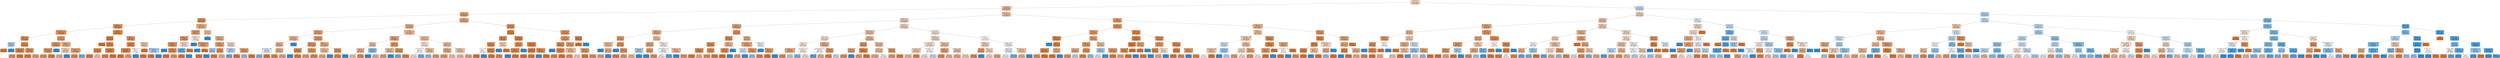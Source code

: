 digraph Tree {
node [shape=box, style="filled, rounded", color="black", fontname=helvetica] ;
edge [fontname=helvetica] ;
0 [label="maximum <= 0.13\ngini = 0.48\nsamples = 36468\nvalue = [21594, 14874]\nclass = Negative", fillcolor="#e581394f"] ;
1 [label="minimum <= -0.52\ngini = 0.42\nsamples = 22555\nvalue = [15907, 6648]\nclass = Negative", fillcolor="#e5813994"] ;
0 -> 1 [labeldistance=2.5, labelangle=45, headlabel="True"] ;
2 [label="minimum <= -1.64\ngini = 0.31\nsamples = 7551\nvalue = [6086, 1465]\nclass = Negative", fillcolor="#e58139c2"] ;
1 -> 2 ;
3 [label="maximum <= -0.15\ngini = 0.18\nsamples = 2149\nvalue = [1929, 220]\nclass = Negative", fillcolor="#e58139e2"] ;
2 -> 3 ;
4 [label="usd_goal_real <= -0.02\ngini = 0.16\nsamples = 1967\nvalue = [1793, 174]\nclass = Negative", fillcolor="#e58139e6"] ;
3 -> 4 ;
5 [label="Number Of Words <= 0.47\ngini = 0.2\nsamples = 1308\nvalue = [1158, 150]\nclass = Negative", fillcolor="#e58139de"] ;
4 -> 5 ;
6 [label="Plositives <= -2.42\ngini = 0.14\nsamples = 809\nvalue = [746, 63]\nclass = Negative", fillcolor="#e58139e9"] ;
5 -> 6 ;
7 [label="unique <= -1.21\ngini = 0.44\nsamples = 3\nvalue = [1, 2]\nclass = Positive", fillcolor="#399de57f"] ;
6 -> 7 ;
8 [label="gini = 0.0\nsamples = 1\nvalue = [1, 0]\nclass = Negative", fillcolor="#e58139ff"] ;
7 -> 8 ;
9 [label="gini = 0.0\nsamples = 2\nvalue = [0, 2]\nclass = Positive", fillcolor="#399de5ff"] ;
7 -> 9 ;
10 [label="minimum <= -2.0\ngini = 0.14\nsamples = 806\nvalue = [745, 61]\nclass = Negative", fillcolor="#e58139ea"] ;
6 -> 10 ;
11 [label="usd_goal_real <= -0.03\ngini = 0.08\nsamples = 373\nvalue = [358, 15]\nclass = Negative", fillcolor="#e58139f4"] ;
10 -> 11 ;
12 [label="gini = 0.31\nsamples = 36\nvalue = [29, 7]\nclass = Negative", fillcolor="#e58139c1"] ;
11 -> 12 ;
13 [label="gini = 0.05\nsamples = 337\nvalue = [329, 8]\nclass = Negative", fillcolor="#e58139f9"] ;
11 -> 13 ;
14 [label="Punctuation <= 0.58\ngini = 0.19\nsamples = 433\nvalue = [387, 46]\nclass = Negative", fillcolor="#e58139e1"] ;
10 -> 14 ;
15 [label="gini = 0.16\nsamples = 379\nvalue = [346, 33]\nclass = Negative", fillcolor="#e58139e7"] ;
14 -> 15 ;
16 [label="gini = 0.37\nsamples = 54\nvalue = [41, 13]\nclass = Negative", fillcolor="#e58139ae"] ;
14 -> 16 ;
17 [label="minimum <= -1.84\ngini = 0.29\nsamples = 499\nvalue = [412, 87]\nclass = Negative", fillcolor="#e58139c9"] ;
5 -> 17 ;
18 [label="usd_goal_real <= -0.02\ngini = 0.23\nsamples = 331\nvalue = [287, 44]\nclass = Negative", fillcolor="#e58139d8"] ;
17 -> 18 ;
19 [label="Capitilisation <= 0.35\ngini = 0.22\nsamples = 329\nvalue = [287, 42]\nclass = Negative", fillcolor="#e58139da"] ;
18 -> 19 ;
20 [label="gini = 0.31\nsamples = 150\nvalue = [121, 29]\nclass = Negative", fillcolor="#e58139c2"] ;
19 -> 20 ;
21 [label="gini = 0.13\nsamples = 179\nvalue = [166, 13]\nclass = Negative", fillcolor="#e58139eb"] ;
19 -> 21 ;
22 [label="gini = 0.0\nsamples = 2\nvalue = [0, 2]\nclass = Positive", fillcolor="#399de5ff"] ;
18 -> 22 ;
23 [label="usd_goal_real <= -0.03\ngini = 0.38\nsamples = 168\nvalue = [125, 43]\nclass = Negative", fillcolor="#e58139a7"] ;
17 -> 23 ;
24 [label="Word Length <= 1.56\ngini = 0.48\nsamples = 64\nvalue = [39, 25]\nclass = Negative", fillcolor="#e581395c"] ;
23 -> 24 ;
25 [label="gini = 0.45\nsamples = 59\nvalue = [39, 20]\nclass = Negative", fillcolor="#e581397c"] ;
24 -> 25 ;
26 [label="gini = 0.0\nsamples = 5\nvalue = [0, 5]\nclass = Positive", fillcolor="#399de5ff"] ;
24 -> 26 ;
27 [label="nonPunctuation <= 1.49\ngini = 0.29\nsamples = 104\nvalue = [86, 18]\nclass = Negative", fillcolor="#e58139ca"] ;
23 -> 27 ;
28 [label="gini = 0.26\nsamples = 100\nvalue = [85, 15]\nclass = Negative", fillcolor="#e58139d2"] ;
27 -> 28 ;
29 [label="gini = 0.38\nsamples = 4\nvalue = [1, 3]\nclass = Positive", fillcolor="#399de5aa"] ;
27 -> 29 ;
30 [label="nonPunctuation <= 1.28\ngini = 0.07\nsamples = 659\nvalue = [635, 24]\nclass = Negative", fillcolor="#e58139f5"] ;
4 -> 30 ;
31 [label="unique <= -0.46\ngini = 0.05\nsamples = 591\nvalue = [575, 16]\nclass = Negative", fillcolor="#e58139f8"] ;
30 -> 31 ;
32 [label="gini = 0.0\nsamples = 224\nvalue = [224, 0]\nclass = Negative", fillcolor="#e58139ff"] ;
31 -> 32 ;
33 [label="frictives <= -0.18\ngini = 0.08\nsamples = 367\nvalue = [351, 16]\nclass = Negative", fillcolor="#e58139f3"] ;
31 -> 33 ;
34 [label="minimum <= -1.67\ngini = 0.13\nsamples = 171\nvalue = [159, 12]\nclass = Negative", fillcolor="#e58139ec"] ;
33 -> 34 ;
35 [label="gini = 0.11\nsamples = 166\nvalue = [156, 10]\nclass = Negative", fillcolor="#e58139ef"] ;
34 -> 35 ;
36 [label="gini = 0.48\nsamples = 5\nvalue = [3, 2]\nclass = Negative", fillcolor="#e5813955"] ;
34 -> 36 ;
37 [label="usd_goal_real <= -0.02\ngini = 0.04\nsamples = 196\nvalue = [192, 4]\nclass = Negative", fillcolor="#e58139fa"] ;
33 -> 37 ;
38 [label="gini = 0.17\nsamples = 32\nvalue = [29, 3]\nclass = Negative", fillcolor="#e58139e5"] ;
37 -> 38 ;
39 [label="gini = 0.01\nsamples = 164\nvalue = [163, 1]\nclass = Negative", fillcolor="#e58139fd"] ;
37 -> 39 ;
40 [label="Punctuation <= 0.75\ngini = 0.21\nsamples = 68\nvalue = [60, 8]\nclass = Negative", fillcolor="#e58139dd"] ;
30 -> 40 ;
41 [label="maximum <= -0.26\ngini = 0.08\nsamples = 51\nvalue = [49, 2]\nclass = Negative", fillcolor="#e58139f5"] ;
40 -> 41 ;
42 [label="nonPunctuation <= 2.99\ngini = 0.04\nsamples = 49\nvalue = [48, 1]\nclass = Negative", fillcolor="#e58139fa"] ;
41 -> 42 ;
43 [label="gini = 0.0\nsamples = 45\nvalue = [45, 0]\nclass = Negative", fillcolor="#e58139ff"] ;
42 -> 43 ;
44 [label="gini = 0.38\nsamples = 4\nvalue = [3, 1]\nclass = Negative", fillcolor="#e58139aa"] ;
42 -> 44 ;
45 [label="elapsedDay <= -0.68\ngini = 0.5\nsamples = 2\nvalue = [1, 1]\nclass = Negative", fillcolor="#e5813900"] ;
41 -> 45 ;
46 [label="gini = 0.0\nsamples = 1\nvalue = [0, 1]\nclass = Positive", fillcolor="#399de5ff"] ;
45 -> 46 ;
47 [label="gini = 0.0\nsamples = 1\nvalue = [1, 0]\nclass = Negative", fillcolor="#e58139ff"] ;
45 -> 47 ;
48 [label="Plositives <= 0.06\ngini = 0.46\nsamples = 17\nvalue = [11, 6]\nclass = Negative", fillcolor="#e5813974"] ;
40 -> 48 ;
49 [label="gini = 0.0\nsamples = 8\nvalue = [8, 0]\nclass = Negative", fillcolor="#e58139ff"] ;
48 -> 49 ;
50 [label="deadlineWeekday <= -0.86\ngini = 0.44\nsamples = 9\nvalue = [3, 6]\nclass = Positive", fillcolor="#399de57f"] ;
48 -> 50 ;
51 [label="gini = 0.0\nsamples = 3\nvalue = [3, 0]\nclass = Negative", fillcolor="#e58139ff"] ;
50 -> 51 ;
52 [label="gini = 0.0\nsamples = 6\nvalue = [0, 6]\nclass = Positive", fillcolor="#399de5ff"] ;
50 -> 52 ;
53 [label="deadlineWeekday <= 0.17\ngini = 0.38\nsamples = 182\nvalue = [136, 46]\nclass = Negative", fillcolor="#e58139a9"] ;
3 -> 53 ;
54 [label="Capitilisation <= 0.81\ngini = 0.28\nsamples = 99\nvalue = [82, 17]\nclass = Negative", fillcolor="#e58139ca"] ;
53 -> 54 ;
55 [label="elapsedDay <= 0.92\ngini = 0.24\nsamples = 88\nvalue = [76, 12]\nclass = Negative", fillcolor="#e58139d7"] ;
54 -> 55 ;
56 [label="usd_goal_real <= -0.04\ngini = 0.17\nsamples = 76\nvalue = [69, 7]\nclass = Negative", fillcolor="#e58139e5"] ;
55 -> 56 ;
57 [label="gini = 0.0\nsamples = 1\nvalue = [0, 1]\nclass = Positive", fillcolor="#399de5ff"] ;
56 -> 57 ;
58 [label="Word Length <= 1.25\ngini = 0.15\nsamples = 75\nvalue = [69, 6]\nclass = Negative", fillcolor="#e58139e9"] ;
56 -> 58 ;
59 [label="gini = 0.07\nsamples = 56\nvalue = [54, 2]\nclass = Negative", fillcolor="#e58139f6"] ;
58 -> 59 ;
60 [label="gini = 0.33\nsamples = 19\nvalue = [15, 4]\nclass = Negative", fillcolor="#e58139bb"] ;
58 -> 60 ;
61 [label="Word Length <= 0.87\ngini = 0.49\nsamples = 12\nvalue = [7, 5]\nclass = Negative", fillcolor="#e5813949"] ;
55 -> 61 ;
62 [label="minimum <= -2.25\ngini = 0.28\nsamples = 6\nvalue = [1, 5]\nclass = Positive", fillcolor="#399de5cc"] ;
61 -> 62 ;
63 [label="gini = 0.0\nsamples = 1\nvalue = [1, 0]\nclass = Negative", fillcolor="#e58139ff"] ;
62 -> 63 ;
64 [label="gini = 0.0\nsamples = 5\nvalue = [0, 5]\nclass = Positive", fillcolor="#399de5ff"] ;
62 -> 64 ;
65 [label="gini = 0.0\nsamples = 6\nvalue = [6, 0]\nclass = Negative", fillcolor="#e58139ff"] ;
61 -> 65 ;
66 [label="Capitilisation <= 0.92\ngini = 0.5\nsamples = 11\nvalue = [6, 5]\nclass = Negative", fillcolor="#e581392a"] ;
54 -> 66 ;
67 [label="gini = 0.0\nsamples = 4\nvalue = [0, 4]\nclass = Positive", fillcolor="#399de5ff"] ;
66 -> 67 ;
68 [label="deadlineWeekday <= -1.38\ngini = 0.24\nsamples = 7\nvalue = [6, 1]\nclass = Negative", fillcolor="#e58139d4"] ;
66 -> 68 ;
69 [label="gini = 0.0\nsamples = 1\nvalue = [0, 1]\nclass = Positive", fillcolor="#399de5ff"] ;
68 -> 69 ;
70 [label="gini = 0.0\nsamples = 6\nvalue = [6, 0]\nclass = Negative", fillcolor="#e58139ff"] ;
68 -> 70 ;
71 [label="frictives <= -0.96\ngini = 0.45\nsamples = 83\nvalue = [54, 29]\nclass = Negative", fillcolor="#e5813976"] ;
53 -> 71 ;
72 [label="gini = 0.0\nsamples = 10\nvalue = [0, 10]\nclass = Positive", fillcolor="#399de5ff"] ;
71 -> 72 ;
73 [label="Word Length <= 1.12\ngini = 0.39\nsamples = 73\nvalue = [54, 19]\nclass = Negative", fillcolor="#e58139a5"] ;
71 -> 73 ;
74 [label="Capitilisation <= -1.83\ngini = 0.27\nsamples = 43\nvalue = [36, 7]\nclass = Negative", fillcolor="#e58139cd"] ;
73 -> 74 ;
75 [label="frictives <= 0.4\ngini = 0.44\nsamples = 3\nvalue = [1, 2]\nclass = Positive", fillcolor="#399de57f"] ;
74 -> 75 ;
76 [label="gini = 0.0\nsamples = 1\nvalue = [1, 0]\nclass = Negative", fillcolor="#e58139ff"] ;
75 -> 76 ;
77 [label="gini = 0.0\nsamples = 2\nvalue = [0, 2]\nclass = Positive", fillcolor="#399de5ff"] ;
75 -> 77 ;
78 [label="frictives <= 0.62\ngini = 0.22\nsamples = 40\nvalue = [35, 5]\nclass = Negative", fillcolor="#e58139db"] ;
74 -> 78 ;
79 [label="gini = 0.12\nsamples = 31\nvalue = [29, 2]\nclass = Negative", fillcolor="#e58139ed"] ;
78 -> 79 ;
80 [label="gini = 0.44\nsamples = 9\nvalue = [6, 3]\nclass = Negative", fillcolor="#e581397f"] ;
78 -> 80 ;
81 [label="maximum <= 0.02\ngini = 0.48\nsamples = 30\nvalue = [18, 12]\nclass = Negative", fillcolor="#e5813955"] ;
73 -> 81 ;
82 [label="Capitilisation <= 0.81\ngini = 0.47\nsamples = 16\nvalue = [6, 10]\nclass = Positive", fillcolor="#399de566"] ;
81 -> 82 ;
83 [label="gini = 0.36\nsamples = 13\nvalue = [3, 10]\nclass = Positive", fillcolor="#399de5b3"] ;
82 -> 83 ;
84 [label="gini = 0.0\nsamples = 3\nvalue = [3, 0]\nclass = Negative", fillcolor="#e58139ff"] ;
82 -> 84 ;
85 [label="Punctuation <= -0.35\ngini = 0.24\nsamples = 14\nvalue = [12, 2]\nclass = Negative", fillcolor="#e58139d4"] ;
81 -> 85 ;
86 [label="gini = 0.44\nsamples = 3\nvalue = [1, 2]\nclass = Positive", fillcolor="#399de57f"] ;
85 -> 86 ;
87 [label="gini = 0.0\nsamples = 11\nvalue = [11, 0]\nclass = Negative", fillcolor="#e58139ff"] ;
85 -> 87 ;
88 [label="usd_goal_real <= -0.01\ngini = 0.35\nsamples = 5402\nvalue = [4157, 1245]\nclass = Negative", fillcolor="#e58139b3"] ;
2 -> 88 ;
89 [label="maximum <= -0.57\ngini = 0.38\nsamples = 4521\nvalue = [3369, 1152]\nclass = Negative", fillcolor="#e58139a8"] ;
88 -> 89 ;
90 [label="usd_goal_real <= -0.03\ngini = 0.32\nsamples = 2232\nvalue = [1790, 442]\nclass = Negative", fillcolor="#e58139c0"] ;
89 -> 90 ;
91 [label="usd_goal_real <= -0.03\ngini = 0.41\nsamples = 394\nvalue = [279, 115]\nclass = Negative", fillcolor="#e5813996"] ;
90 -> 91 ;
92 [label="Vowels <= -1.75\ngini = 0.41\nsamples = 390\nvalue = [279, 111]\nclass = Negative", fillcolor="#e581399a"] ;
91 -> 92 ;
93 [label="nonPunctuation <= 0.62\ngini = 0.49\nsamples = 18\nvalue = [8, 10]\nclass = Positive", fillcolor="#399de533"] ;
92 -> 93 ;
94 [label="gini = 0.41\nsamples = 14\nvalue = [4, 10]\nclass = Positive", fillcolor="#399de599"] ;
93 -> 94 ;
95 [label="gini = 0.0\nsamples = 4\nvalue = [4, 0]\nclass = Negative", fillcolor="#e58139ff"] ;
93 -> 95 ;
96 [label="category <= 10.5\ngini = 0.4\nsamples = 372\nvalue = [271, 101]\nclass = Negative", fillcolor="#e58139a0"] ;
92 -> 96 ;
97 [label="gini = 0.21\nsamples = 51\nvalue = [45, 6]\nclass = Negative", fillcolor="#e58139dd"] ;
96 -> 97 ;
98 [label="gini = 0.42\nsamples = 321\nvalue = [226, 95]\nclass = Negative", fillcolor="#e5813994"] ;
96 -> 98 ;
99 [label="gini = 0.0\nsamples = 4\nvalue = [0, 4]\nclass = Positive", fillcolor="#399de5ff"] ;
91 -> 99 ;
100 [label="Word Length <= 0.61\ngini = 0.29\nsamples = 1838\nvalue = [1511, 327]\nclass = Negative", fillcolor="#e58139c8"] ;
90 -> 100 ;
101 [label="elapsedDay <= -1.11\ngini = 0.26\nsamples = 1380\nvalue = [1166, 214]\nclass = Negative", fillcolor="#e58139d0"] ;
100 -> 101 ;
102 [label="minimum <= -1.63\ngini = 0.14\nsamples = 206\nvalue = [191, 15]\nclass = Negative", fillcolor="#e58139eb"] ;
101 -> 102 ;
103 [label="gini = 0.0\nsamples = 1\nvalue = [0, 1]\nclass = Positive", fillcolor="#399de5ff"] ;
102 -> 103 ;
104 [label="gini = 0.13\nsamples = 205\nvalue = [191, 14]\nclass = Negative", fillcolor="#e58139ec"] ;
102 -> 104 ;
105 [label="elapsedDay <= 0.19\ngini = 0.28\nsamples = 1174\nvalue = [975, 199]\nclass = Negative", fillcolor="#e58139cb"] ;
101 -> 105 ;
106 [label="gini = 0.39\nsamples = 251\nvalue = [185, 66]\nclass = Negative", fillcolor="#e58139a4"] ;
105 -> 106 ;
107 [label="gini = 0.25\nsamples = 923\nvalue = [790, 133]\nclass = Negative", fillcolor="#e58139d4"] ;
105 -> 107 ;
108 [label="Capitilisation <= 0.46\ngini = 0.37\nsamples = 458\nvalue = [345, 113]\nclass = Negative", fillcolor="#e58139ab"] ;
100 -> 108 ;
109 [label="Capitilisation <= 0.44\ngini = 0.44\nsamples = 265\nvalue = [178, 87]\nclass = Negative", fillcolor="#e5813982"] ;
108 -> 109 ;
110 [label="gini = 0.43\nsamples = 259\nvalue = [178, 81]\nclass = Negative", fillcolor="#e581398b"] ;
109 -> 110 ;
111 [label="gini = 0.0\nsamples = 6\nvalue = [0, 6]\nclass = Positive", fillcolor="#399de5ff"] ;
109 -> 111 ;
112 [label="Vowels <= 1.91\ngini = 0.23\nsamples = 193\nvalue = [167, 26]\nclass = Negative", fillcolor="#e58139d7"] ;
108 -> 112 ;
113 [label="gini = 0.22\nsamples = 191\nvalue = [167, 24]\nclass = Negative", fillcolor="#e58139da"] ;
112 -> 113 ;
114 [label="gini = 0.0\nsamples = 2\nvalue = [0, 2]\nclass = Positive", fillcolor="#399de5ff"] ;
112 -> 114 ;
115 [label="Number Of Words <= -0.33\ngini = 0.43\nsamples = 2289\nvalue = [1579, 710]\nclass = Negative", fillcolor="#e581398c"] ;
89 -> 115 ;
116 [label="usd_goal_real <= -0.03\ngini = 0.31\nsamples = 357\nvalue = [288, 69]\nclass = Negative", fillcolor="#e58139c2"] ;
115 -> 116 ;
117 [label="unique <= 0.3\ngini = 0.44\nsamples = 90\nvalue = [61, 29]\nclass = Negative", fillcolor="#e5813986"] ;
116 -> 117 ;
118 [label="maximum <= -0.3\ngini = 0.4\nsamples = 82\nvalue = [59, 23]\nclass = Negative", fillcolor="#e581399c"] ;
117 -> 118 ;
119 [label="gini = 0.48\nsamples = 45\nvalue = [27, 18]\nclass = Negative", fillcolor="#e5813955"] ;
118 -> 119 ;
120 [label="gini = 0.23\nsamples = 37\nvalue = [32, 5]\nclass = Negative", fillcolor="#e58139d7"] ;
118 -> 120 ;
121 [label="LaunchHour <= 0.46\ngini = 0.38\nsamples = 8\nvalue = [2, 6]\nclass = Positive", fillcolor="#399de5aa"] ;
117 -> 121 ;
122 [label="gini = 0.0\nsamples = 5\nvalue = [0, 5]\nclass = Positive", fillcolor="#399de5ff"] ;
121 -> 122 ;
123 [label="gini = 0.44\nsamples = 3\nvalue = [2, 1]\nclass = Negative", fillcolor="#e581397f"] ;
121 -> 123 ;
124 [label="Plositives <= -1.07\ngini = 0.25\nsamples = 267\nvalue = [227, 40]\nclass = Negative", fillcolor="#e58139d2"] ;
116 -> 124 ;
125 [label="Word Length <= -0.15\ngini = 0.43\nsamples = 45\nvalue = [31, 14]\nclass = Negative", fillcolor="#e581398c"] ;
124 -> 125 ;
126 [label="gini = 0.39\nsamples = 42\nvalue = [31, 11]\nclass = Negative", fillcolor="#e58139a5"] ;
125 -> 126 ;
127 [label="gini = 0.0\nsamples = 3\nvalue = [0, 3]\nclass = Positive", fillcolor="#399de5ff"] ;
125 -> 127 ;
128 [label="maximum <= -0.55\ngini = 0.21\nsamples = 222\nvalue = [196, 26]\nclass = Negative", fillcolor="#e58139dd"] ;
124 -> 128 ;
129 [label="gini = 0.38\nsamples = 4\nvalue = [1, 3]\nclass = Positive", fillcolor="#399de5aa"] ;
128 -> 129 ;
130 [label="gini = 0.19\nsamples = 218\nvalue = [195, 23]\nclass = Negative", fillcolor="#e58139e1"] ;
128 -> 130 ;
131 [label="usd_goal_real <= -0.03\ngini = 0.44\nsamples = 1932\nvalue = [1291, 641]\nclass = Negative", fillcolor="#e5813980"] ;
115 -> 131 ;
132 [label="Punctuation <= 0.81\ngini = 0.5\nsamples = 219\nvalue = [120, 99]\nclass = Negative", fillcolor="#e581392d"] ;
131 -> 132 ;
133 [label="usd_goal_real <= -0.03\ngini = 0.5\nsamples = 157\nvalue = [78, 79]\nclass = Positive", fillcolor="#399de503"] ;
132 -> 133 ;
134 [label="gini = 0.5\nsamples = 136\nvalue = [73, 63]\nclass = Negative", fillcolor="#e5813923"] ;
133 -> 134 ;
135 [label="gini = 0.36\nsamples = 21\nvalue = [5, 16]\nclass = Positive", fillcolor="#399de5af"] ;
133 -> 135 ;
136 [label="Word Length <= -0.15\ngini = 0.44\nsamples = 62\nvalue = [42, 20]\nclass = Negative", fillcolor="#e5813986"] ;
132 -> 136 ;
137 [label="gini = 0.44\nsamples = 12\nvalue = [4, 8]\nclass = Positive", fillcolor="#399de57f"] ;
136 -> 137 ;
138 [label="gini = 0.36\nsamples = 50\nvalue = [38, 12]\nclass = Negative", fillcolor="#e58139ae"] ;
136 -> 138 ;
139 [label="minimum <= -0.95\ngini = 0.43\nsamples = 1713\nvalue = [1171, 542]\nclass = Negative", fillcolor="#e5813989"] ;
131 -> 139 ;
140 [label="elapsedDay <= 0.27\ngini = 0.39\nsamples = 734\nvalue = [539, 195]\nclass = Negative", fillcolor="#e58139a3"] ;
139 -> 140 ;
141 [label="gini = 0.36\nsamples = 609\nvalue = [464, 145]\nclass = Negative", fillcolor="#e58139af"] ;
140 -> 141 ;
142 [label="gini = 0.48\nsamples = 125\nvalue = [75, 50]\nclass = Negative", fillcolor="#e5813955"] ;
140 -> 142 ;
143 [label="LaunchWeekday <= 0.6\ngini = 0.46\nsamples = 979\nvalue = [632, 347]\nclass = Negative", fillcolor="#e5813973"] ;
139 -> 143 ;
144 [label="gini = 0.47\nsamples = 665\nvalue = [409, 256]\nclass = Negative", fillcolor="#e581395f"] ;
143 -> 144 ;
145 [label="gini = 0.41\nsamples = 314\nvalue = [223, 91]\nclass = Negative", fillcolor="#e5813997"] ;
143 -> 145 ;
146 [label="maximum <= -0.79\ngini = 0.19\nsamples = 881\nvalue = [788, 93]\nclass = Negative", fillcolor="#e58139e1"] ;
88 -> 146 ;
147 [label="Vowels <= -0.62\ngini = 0.07\nsamples = 293\nvalue = [283, 10]\nclass = Negative", fillcolor="#e58139f6"] ;
146 -> 147 ;
148 [label="category <= 143.5\ngini = 0.14\nsamples = 80\nvalue = [74, 6]\nclass = Negative", fillcolor="#e58139ea"] ;
147 -> 148 ;
149 [label="Plositives <= -1.93\ngini = 0.1\nsamples = 75\nvalue = [71, 4]\nclass = Negative", fillcolor="#e58139f1"] ;
148 -> 149 ;
150 [label="unique <= -0.83\ngini = 0.5\nsamples = 2\nvalue = [1, 1]\nclass = Negative", fillcolor="#e5813900"] ;
149 -> 150 ;
151 [label="gini = 0.0\nsamples = 1\nvalue = [1, 0]\nclass = Negative", fillcolor="#e58139ff"] ;
150 -> 151 ;
152 [label="gini = 0.0\nsamples = 1\nvalue = [0, 1]\nclass = Positive", fillcolor="#399de5ff"] ;
150 -> 152 ;
153 [label="minimum <= -0.76\ngini = 0.08\nsamples = 73\nvalue = [70, 3]\nclass = Negative", fillcolor="#e58139f4"] ;
149 -> 153 ;
154 [label="gini = 0.0\nsamples = 52\nvalue = [52, 0]\nclass = Negative", fillcolor="#e58139ff"] ;
153 -> 154 ;
155 [label="gini = 0.24\nsamples = 21\nvalue = [18, 3]\nclass = Negative", fillcolor="#e58139d4"] ;
153 -> 155 ;
156 [label="category <= 149.5\ngini = 0.48\nsamples = 5\nvalue = [3, 2]\nclass = Negative", fillcolor="#e5813955"] ;
148 -> 156 ;
157 [label="gini = 0.0\nsamples = 2\nvalue = [0, 2]\nclass = Positive", fillcolor="#399de5ff"] ;
156 -> 157 ;
158 [label="gini = 0.0\nsamples = 3\nvalue = [3, 0]\nclass = Negative", fillcolor="#e58139ff"] ;
156 -> 158 ;
159 [label="Punctuation <= -1.3\ngini = 0.04\nsamples = 213\nvalue = [209, 4]\nclass = Negative", fillcolor="#e58139fa"] ;
147 -> 159 ;
160 [label="LaunchHour <= 1.3\ngini = 0.18\nsamples = 20\nvalue = [18, 2]\nclass = Negative", fillcolor="#e58139e3"] ;
159 -> 160 ;
161 [label="Word Length <= -1.29\ngini = 0.1\nsamples = 19\nvalue = [18, 1]\nclass = Negative", fillcolor="#e58139f1"] ;
160 -> 161 ;
162 [label="gini = 0.0\nsamples = 1\nvalue = [0, 1]\nclass = Positive", fillcolor="#399de5ff"] ;
161 -> 162 ;
163 [label="gini = 0.0\nsamples = 18\nvalue = [18, 0]\nclass = Negative", fillcolor="#e58139ff"] ;
161 -> 163 ;
164 [label="gini = 0.0\nsamples = 1\nvalue = [0, 1]\nclass = Positive", fillcolor="#399de5ff"] ;
160 -> 164 ;
165 [label="usd_goal_real <= 0.15\ngini = 0.02\nsamples = 193\nvalue = [191, 2]\nclass = Negative", fillcolor="#e58139fc"] ;
159 -> 165 ;
166 [label="category <= 143.5\ngini = 0.01\nsamples = 176\nvalue = [175, 1]\nclass = Negative", fillcolor="#e58139fe"] ;
165 -> 166 ;
167 [label="gini = 0.0\nsamples = 155\nvalue = [155, 0]\nclass = Negative", fillcolor="#e58139ff"] ;
166 -> 167 ;
168 [label="gini = 0.09\nsamples = 21\nvalue = [20, 1]\nclass = Negative", fillcolor="#e58139f2"] ;
166 -> 168 ;
169 [label="usd_goal_real <= 0.16\ngini = 0.11\nsamples = 17\nvalue = [16, 1]\nclass = Negative", fillcolor="#e58139ef"] ;
165 -> 169 ;
170 [label="gini = 0.0\nsamples = 1\nvalue = [0, 1]\nclass = Positive", fillcolor="#399de5ff"] ;
169 -> 170 ;
171 [label="gini = 0.0\nsamples = 16\nvalue = [16, 0]\nclass = Negative", fillcolor="#e58139ff"] ;
169 -> 171 ;
172 [label="usd_goal_real <= 0.08\ngini = 0.24\nsamples = 588\nvalue = [505, 83]\nclass = Negative", fillcolor="#e58139d5"] ;
146 -> 172 ;
173 [label="Word Length <= -0.02\ngini = 0.28\nsamples = 489\nvalue = [407, 82]\nclass = Negative", fillcolor="#e58139cc"] ;
172 -> 173 ;
174 [label="maximum <= -0.78\ngini = 0.14\nsamples = 123\nvalue = [114, 9]\nclass = Negative", fillcolor="#e58139eb"] ;
173 -> 174 ;
175 [label="gini = 0.0\nsamples = 1\nvalue = [0, 1]\nclass = Positive", fillcolor="#399de5ff"] ;
174 -> 175 ;
176 [label="usd_goal_real <= 0.0\ngini = 0.12\nsamples = 122\nvalue = [114, 8]\nclass = Negative", fillcolor="#e58139ed"] ;
174 -> 176 ;
177 [label="gini = 0.24\nsamples = 56\nvalue = [48, 8]\nclass = Negative", fillcolor="#e58139d4"] ;
176 -> 177 ;
178 [label="gini = 0.0\nsamples = 66\nvalue = [66, 0]\nclass = Negative", fillcolor="#e58139ff"] ;
176 -> 178 ;
179 [label="Capitilisation <= 0.1\ngini = 0.32\nsamples = 366\nvalue = [293, 73]\nclass = Negative", fillcolor="#e58139bf"] ;
173 -> 179 ;
180 [label="deadlineWeekday <= 0.17\ngini = 0.43\nsamples = 102\nvalue = [70, 32]\nclass = Negative", fillcolor="#e581398a"] ;
179 -> 180 ;
181 [label="gini = 0.31\nsamples = 52\nvalue = [42, 10]\nclass = Negative", fillcolor="#e58139c2"] ;
180 -> 181 ;
182 [label="gini = 0.49\nsamples = 50\nvalue = [28, 22]\nclass = Negative", fillcolor="#e5813937"] ;
180 -> 182 ;
183 [label="elapsedDay <= -0.85\ngini = 0.26\nsamples = 264\nvalue = [223, 41]\nclass = Negative", fillcolor="#e58139d0"] ;
179 -> 183 ;
184 [label="gini = 0.09\nsamples = 67\nvalue = [64, 3]\nclass = Negative", fillcolor="#e58139f3"] ;
183 -> 184 ;
185 [label="gini = 0.31\nsamples = 197\nvalue = [159, 38]\nclass = Negative", fillcolor="#e58139c2"] ;
183 -> 185 ;
186 [label="frictives <= 2.63\ngini = 0.02\nsamples = 99\nvalue = [98, 1]\nclass = Negative", fillcolor="#e58139fc"] ;
172 -> 186 ;
187 [label="gini = 0.0\nsamples = 98\nvalue = [98, 0]\nclass = Negative", fillcolor="#e58139ff"] ;
186 -> 187 ;
188 [label="gini = 0.0\nsamples = 1\nvalue = [0, 1]\nclass = Positive", fillcolor="#399de5ff"] ;
186 -> 188 ;
189 [label="usd_goal_real <= -0.02\ngini = 0.45\nsamples = 15004\nvalue = [9821, 5183]\nclass = Negative", fillcolor="#e5813978"] ;
1 -> 189 ;
190 [label="elapsedDay <= -1.8\ngini = 0.47\nsamples = 12358\nvalue = [7669, 4689]\nclass = Negative", fillcolor="#e5813963"] ;
189 -> 190 ;
191 [label="usd_goal_real <= -0.03\ngini = 0.31\nsamples = 1192\nvalue = [965, 227]\nclass = Negative", fillcolor="#e58139c3"] ;
190 -> 191 ;
192 [label="Word Length <= -0.34\ngini = 0.37\nsamples = 648\nvalue = [489, 159]\nclass = Negative", fillcolor="#e58139ac"] ;
191 -> 192 ;
193 [label="country <= 10.0\ngini = 0.31\nsamples = 414\nvalue = [335, 79]\nclass = Negative", fillcolor="#e58139c3"] ;
192 -> 193 ;
194 [label="usd_goal_real <= -0.04\ngini = 0.43\nsamples = 106\nvalue = [73, 33]\nclass = Negative", fillcolor="#e581398c"] ;
193 -> 194 ;
195 [label="gini = 0.0\nsamples = 3\nvalue = [0, 3]\nclass = Positive", fillcolor="#399de5ff"] ;
194 -> 195 ;
196 [label="frictives <= 4.07\ngini = 0.41\nsamples = 103\nvalue = [73, 30]\nclass = Negative", fillcolor="#e5813996"] ;
194 -> 196 ;
197 [label="gini = 0.4\nsamples = 101\nvalue = [73, 28]\nclass = Negative", fillcolor="#e581399d"] ;
196 -> 197 ;
198 [label="gini = 0.0\nsamples = 2\nvalue = [0, 2]\nclass = Positive", fillcolor="#399de5ff"] ;
196 -> 198 ;
199 [label="Vowels <= -3.88\ngini = 0.25\nsamples = 308\nvalue = [262, 46]\nclass = Negative", fillcolor="#e58139d2"] ;
193 -> 199 ;
200 [label="gini = 0.0\nsamples = 2\nvalue = [0, 2]\nclass = Positive", fillcolor="#399de5ff"] ;
199 -> 200 ;
201 [label="Vowels <= 0.84\ngini = 0.25\nsamples = 306\nvalue = [262, 44]\nclass = Negative", fillcolor="#e58139d4"] ;
199 -> 201 ;
202 [label="gini = 0.19\nsamples = 220\nvalue = [196, 24]\nclass = Negative", fillcolor="#e58139e0"] ;
201 -> 202 ;
203 [label="gini = 0.36\nsamples = 86\nvalue = [66, 20]\nclass = Negative", fillcolor="#e58139b2"] ;
201 -> 203 ;
204 [label="minimum <= 0.03\ngini = 0.45\nsamples = 234\nvalue = [154, 80]\nclass = Negative", fillcolor="#e581397b"] ;
192 -> 204 ;
205 [label="maximum <= -1.89\ngini = 0.34\nsamples = 118\nvalue = [92, 26]\nclass = Negative", fillcolor="#e58139b7"] ;
204 -> 205 ;
206 [label="Punctuation <= 0.13\ngini = 0.44\nsamples = 6\nvalue = [2, 4]\nclass = Positive", fillcolor="#399de57f"] ;
205 -> 206 ;
207 [label="gini = 0.44\nsamples = 3\nvalue = [2, 1]\nclass = Negative", fillcolor="#e581397f"] ;
206 -> 207 ;
208 [label="gini = 0.0\nsamples = 3\nvalue = [0, 3]\nclass = Positive", fillcolor="#399de5ff"] ;
206 -> 208 ;
209 [label="Vowels <= -1.35\ngini = 0.32\nsamples = 112\nvalue = [90, 22]\nclass = Negative", fillcolor="#e58139c1"] ;
205 -> 209 ;
210 [label="gini = 0.0\nsamples = 2\nvalue = [0, 2]\nclass = Positive", fillcolor="#399de5ff"] ;
209 -> 210 ;
211 [label="gini = 0.3\nsamples = 110\nvalue = [90, 20]\nclass = Negative", fillcolor="#e58139c6"] ;
209 -> 211 ;
212 [label="Capitilisation <= 0.49\ngini = 0.5\nsamples = 116\nvalue = [62, 54]\nclass = Negative", fillcolor="#e5813921"] ;
204 -> 212 ;
213 [label="Number Of Words <= 0.87\ngini = 0.5\nsamples = 85\nvalue = [40, 45]\nclass = Positive", fillcolor="#399de51c"] ;
212 -> 213 ;
214 [label="gini = 0.5\nsamples = 73\nvalue = [38, 35]\nclass = Negative", fillcolor="#e5813914"] ;
213 -> 214 ;
215 [label="gini = 0.28\nsamples = 12\nvalue = [2, 10]\nclass = Positive", fillcolor="#399de5cc"] ;
213 -> 215 ;
216 [label="usd_goal_real <= -0.03\ngini = 0.41\nsamples = 31\nvalue = [22, 9]\nclass = Negative", fillcolor="#e5813997"] ;
212 -> 216 ;
217 [label="gini = 0.0\nsamples = 3\nvalue = [0, 3]\nclass = Positive", fillcolor="#399de5ff"] ;
216 -> 217 ;
218 [label="gini = 0.34\nsamples = 28\nvalue = [22, 6]\nclass = Negative", fillcolor="#e58139b9"] ;
216 -> 218 ;
219 [label="maximum <= -0.2\ngini = 0.22\nsamples = 544\nvalue = [476, 68]\nclass = Negative", fillcolor="#e58139db"] ;
191 -> 219 ;
220 [label="Plositives <= 1.67\ngini = 0.19\nsamples = 465\nvalue = [417, 48]\nclass = Negative", fillcolor="#e58139e2"] ;
219 -> 220 ;
221 [label="maximum <= -0.58\ngini = 0.16\nsamples = 434\nvalue = [395, 39]\nclass = Negative", fillcolor="#e58139e6"] ;
220 -> 221 ;
222 [label="elapsedDay <= -1.97\ngini = 0.09\nsamples = 190\nvalue = [181, 9]\nclass = Negative", fillcolor="#e58139f2"] ;
221 -> 222 ;
223 [label="gini = 0.07\nsamples = 184\nvalue = [177, 7]\nclass = Negative", fillcolor="#e58139f5"] ;
222 -> 223 ;
224 [label="gini = 0.44\nsamples = 6\nvalue = [4, 2]\nclass = Negative", fillcolor="#e581397f"] ;
222 -> 224 ;
225 [label="maximum <= -0.3\ngini = 0.22\nsamples = 244\nvalue = [214, 30]\nclass = Negative", fillcolor="#e58139db"] ;
221 -> 225 ;
226 [label="gini = 0.31\nsamples = 108\nvalue = [87, 21]\nclass = Negative", fillcolor="#e58139c1"] ;
225 -> 226 ;
227 [label="gini = 0.12\nsamples = 136\nvalue = [127, 9]\nclass = Negative", fillcolor="#e58139ed"] ;
225 -> 227 ;
228 [label="elapsedDay <= -2.32\ngini = 0.41\nsamples = 31\nvalue = [22, 9]\nclass = Negative", fillcolor="#e5813997"] ;
220 -> 228 ;
229 [label="Capitilisation <= 0.5\ngini = 0.15\nsamples = 24\nvalue = [22, 2]\nclass = Negative", fillcolor="#e58139e8"] ;
228 -> 229 ;
230 [label="gini = 0.0\nsamples = 22\nvalue = [22, 0]\nclass = Negative", fillcolor="#e58139ff"] ;
229 -> 230 ;
231 [label="gini = 0.0\nsamples = 2\nvalue = [0, 2]\nclass = Positive", fillcolor="#399de5ff"] ;
229 -> 231 ;
232 [label="gini = 0.0\nsamples = 7\nvalue = [0, 7]\nclass = Positive", fillcolor="#399de5ff"] ;
228 -> 232 ;
233 [label="unique <= 1.05\ngini = 0.38\nsamples = 79\nvalue = [59, 20]\nclass = Negative", fillcolor="#e58139a9"] ;
219 -> 233 ;
234 [label="deadlineWeekday <= -1.38\ngini = 0.32\nsamples = 66\nvalue = [53, 13]\nclass = Negative", fillcolor="#e58139c0"] ;
233 -> 234 ;
235 [label="minimum <= 0.31\ngini = 0.49\nsamples = 7\nvalue = [3, 4]\nclass = Positive", fillcolor="#399de540"] ;
234 -> 235 ;
236 [label="gini = 0.38\nsamples = 4\nvalue = [3, 1]\nclass = Negative", fillcolor="#e58139aa"] ;
235 -> 236 ;
237 [label="gini = 0.0\nsamples = 3\nvalue = [0, 3]\nclass = Positive", fillcolor="#399de5ff"] ;
235 -> 237 ;
238 [label="Capitilisation <= -2.68\ngini = 0.26\nsamples = 59\nvalue = [50, 9]\nclass = Negative", fillcolor="#e58139d1"] ;
234 -> 238 ;
239 [label="gini = 0.44\nsamples = 3\nvalue = [1, 2]\nclass = Positive", fillcolor="#399de57f"] ;
238 -> 239 ;
240 [label="gini = 0.22\nsamples = 56\nvalue = [49, 7]\nclass = Negative", fillcolor="#e58139db"] ;
238 -> 240 ;
241 [label="category <= 78.0\ngini = 0.5\nsamples = 13\nvalue = [6, 7]\nclass = Positive", fillcolor="#399de524"] ;
233 -> 241 ;
242 [label="gini = 0.0\nsamples = 6\nvalue = [0, 6]\nclass = Positive", fillcolor="#399de5ff"] ;
241 -> 242 ;
243 [label="elapsedDay <= -2.32\ngini = 0.24\nsamples = 7\nvalue = [6, 1]\nclass = Negative", fillcolor="#e58139d4"] ;
241 -> 243 ;
244 [label="gini = 0.0\nsamples = 6\nvalue = [6, 0]\nclass = Negative", fillcolor="#e58139ff"] ;
243 -> 244 ;
245 [label="gini = 0.0\nsamples = 1\nvalue = [0, 1]\nclass = Positive", fillcolor="#399de5ff"] ;
243 -> 245 ;
246 [label="Punctuation <= -0.42\ngini = 0.48\nsamples = 11166\nvalue = [6704, 4462]\nclass = Negative", fillcolor="#e5813955"] ;
190 -> 246 ;
247 [label="usd_goal_real <= -0.03\ngini = 0.45\nsamples = 4676\nvalue = [3087, 1589]\nclass = Negative", fillcolor="#e581397c"] ;
246 -> 247 ;
248 [label="category <= 142.5\ngini = 0.49\nsamples = 1290\nvalue = [726, 564]\nclass = Negative", fillcolor="#e5813939"] ;
247 -> 248 ;
249 [label="category <= 8.5\ngini = 0.5\nsamples = 1160\nvalue = [628, 532]\nclass = Negative", fillcolor="#e5813927"] ;
248 -> 249 ;
250 [label="deadlineWeekday <= 1.21\ngini = 0.34\nsamples = 92\nvalue = [72, 20]\nclass = Negative", fillcolor="#e58139b8"] ;
249 -> 250 ;
251 [label="gini = 0.28\nsamples = 82\nvalue = [68, 14]\nclass = Negative", fillcolor="#e58139ca"] ;
250 -> 251 ;
252 [label="gini = 0.48\nsamples = 10\nvalue = [4, 6]\nclass = Positive", fillcolor="#399de555"] ;
250 -> 252 ;
253 [label="usd_goal_real <= -0.04\ngini = 0.5\nsamples = 1068\nvalue = [556, 512]\nclass = Negative", fillcolor="#e5813914"] ;
249 -> 253 ;
254 [label="gini = 0.41\nsamples = 67\nvalue = [19, 48]\nclass = Positive", fillcolor="#399de59a"] ;
253 -> 254 ;
255 [label="gini = 0.5\nsamples = 1001\nvalue = [537, 464]\nclass = Negative", fillcolor="#e5813923"] ;
253 -> 255 ;
256 [label="usd_goal_real <= -0.03\ngini = 0.37\nsamples = 130\nvalue = [98, 32]\nclass = Negative", fillcolor="#e58139ac"] ;
248 -> 256 ;
257 [label="deadlineWeekday <= -0.34\ngini = 0.5\nsamples = 35\nvalue = [17, 18]\nclass = Positive", fillcolor="#399de50e"] ;
256 -> 257 ;
258 [label="gini = 0.26\nsamples = 13\nvalue = [2, 11]\nclass = Positive", fillcolor="#399de5d1"] ;
257 -> 258 ;
259 [label="gini = 0.43\nsamples = 22\nvalue = [15, 7]\nclass = Negative", fillcolor="#e5813988"] ;
257 -> 259 ;
260 [label="category <= 157.5\ngini = 0.25\nsamples = 95\nvalue = [81, 14]\nclass = Negative", fillcolor="#e58139d3"] ;
256 -> 260 ;
261 [label="gini = 0.2\nsamples = 88\nvalue = [78, 10]\nclass = Negative", fillcolor="#e58139de"] ;
260 -> 261 ;
262 [label="gini = 0.49\nsamples = 7\nvalue = [3, 4]\nclass = Positive", fillcolor="#399de540"] ;
260 -> 262 ;
263 [label="category <= 8.5\ngini = 0.42\nsamples = 3386\nvalue = [2361, 1025]\nclass = Negative", fillcolor="#e5813990"] ;
247 -> 263 ;
264 [label="category <= 7.5\ngini = 0.24\nsamples = 302\nvalue = [260, 42]\nclass = Negative", fillcolor="#e58139d6"] ;
263 -> 264 ;
265 [label="maximum <= 0.1\ngini = 0.33\nsamples = 188\nvalue = [149, 39]\nclass = Negative", fillcolor="#e58139bc"] ;
264 -> 265 ;
266 [label="gini = 0.32\nsamples = 186\nvalue = [149, 37]\nclass = Negative", fillcolor="#e58139c0"] ;
265 -> 266 ;
267 [label="gini = 0.0\nsamples = 2\nvalue = [0, 2]\nclass = Positive", fillcolor="#399de5ff"] ;
265 -> 267 ;
268 [label="LaunchHour <= -1.78\ngini = 0.05\nsamples = 114\nvalue = [111, 3]\nclass = Negative", fillcolor="#e58139f8"] ;
264 -> 268 ;
269 [label="gini = 0.38\nsamples = 4\nvalue = [3, 1]\nclass = Negative", fillcolor="#e58139aa"] ;
268 -> 269 ;
270 [label="gini = 0.04\nsamples = 110\nvalue = [108, 2]\nclass = Negative", fillcolor="#e58139fa"] ;
268 -> 270 ;
271 [label="category <= 141.5\ngini = 0.43\nsamples = 3084\nvalue = [2101, 983]\nclass = Negative", fillcolor="#e5813988"] ;
263 -> 271 ;
272 [label="category <= 128.5\ngini = 0.45\nsamples = 2687\nvalue = [1770, 917]\nclass = Negative", fillcolor="#e581397b"] ;
271 -> 272 ;
273 [label="gini = 0.43\nsamples = 2189\nvalue = [1516, 673]\nclass = Negative", fillcolor="#e581398e"] ;
272 -> 273 ;
274 [label="gini = 0.5\nsamples = 498\nvalue = [254, 244]\nclass = Negative", fillcolor="#e581390a"] ;
272 -> 274 ;
275 [label="minimum <= 0.8\ngini = 0.28\nsamples = 397\nvalue = [331, 66]\nclass = Negative", fillcolor="#e58139cc"] ;
271 -> 275 ;
276 [label="gini = 0.38\nsamples = 158\nvalue = [118, 40]\nclass = Negative", fillcolor="#e58139a9"] ;
275 -> 276 ;
277 [label="gini = 0.19\nsamples = 239\nvalue = [213, 26]\nclass = Negative", fillcolor="#e58139e0"] ;
275 -> 277 ;
278 [label="minimum <= 0.27\ngini = 0.49\nsamples = 6490\nvalue = [3617, 2873]\nclass = Negative", fillcolor="#e5813934"] ;
246 -> 278 ;
279 [label="Capitilisation <= 0.37\ngini = 0.48\nsamples = 3689\nvalue = [2213, 1476]\nclass = Negative", fillcolor="#e5813955"] ;
278 -> 279 ;
280 [label="Number Of Words <= 0.07\ngini = 0.49\nsamples = 2538\nvalue = [1435, 1103]\nclass = Negative", fillcolor="#e581393b"] ;
279 -> 280 ;
281 [label="usd_goal_real <= -0.02\ngini = 0.46\nsamples = 1199\nvalue = [763, 436]\nclass = Negative", fillcolor="#e581396d"] ;
280 -> 281 ;
282 [label="gini = 0.47\nsamples = 1144\nvalue = [715, 429]\nclass = Negative", fillcolor="#e5813966"] ;
281 -> 282 ;
283 [label="gini = 0.22\nsamples = 55\nvalue = [48, 7]\nclass = Negative", fillcolor="#e58139da"] ;
281 -> 283 ;
284 [label="Word Length <= 0.99\ngini = 0.5\nsamples = 1339\nvalue = [672, 667]\nclass = Negative", fillcolor="#e5813902"] ;
280 -> 284 ;
285 [label="gini = 0.5\nsamples = 855\nvalue = [461, 394]\nclass = Negative", fillcolor="#e5813925"] ;
284 -> 285 ;
286 [label="gini = 0.49\nsamples = 484\nvalue = [211, 273]\nclass = Positive", fillcolor="#399de53a"] ;
284 -> 286 ;
287 [label="LaunchHour <= -0.94\ngini = 0.44\nsamples = 1151\nvalue = [778, 373]\nclass = Negative", fillcolor="#e5813985"] ;
279 -> 287 ;
288 [label="elapsedDay <= 0.27\ngini = 0.33\nsamples = 263\nvalue = [209, 54]\nclass = Negative", fillcolor="#e58139bd"] ;
287 -> 288 ;
289 [label="gini = 0.28\nsamples = 205\nvalue = [171, 34]\nclass = Negative", fillcolor="#e58139cc"] ;
288 -> 289 ;
290 [label="gini = 0.45\nsamples = 58\nvalue = [38, 20]\nclass = Negative", fillcolor="#e5813979"] ;
288 -> 290 ;
291 [label="maximum <= -0.44\ngini = 0.46\nsamples = 888\nvalue = [569, 319]\nclass = Negative", fillcolor="#e5813970"] ;
287 -> 291 ;
292 [label="gini = 0.42\nsamples = 424\nvalue = [297, 127]\nclass = Negative", fillcolor="#e5813992"] ;
291 -> 292 ;
293 [label="gini = 0.49\nsamples = 464\nvalue = [272, 192]\nclass = Negative", fillcolor="#e581394b"] ;
291 -> 293 ;
294 [label="Word Length <= -1.1\ngini = 0.5\nsamples = 2801\nvalue = [1404, 1397]\nclass = Negative", fillcolor="#e5813901"] ;
278 -> 294 ;
295 [label="elapsedDay <= -0.25\ngini = 0.47\nsamples = 577\nvalue = [355, 222]\nclass = Negative", fillcolor="#e5813960"] ;
294 -> 295 ;
296 [label="Vowels <= 2.46\ngini = 0.28\nsamples = 65\nvalue = [54, 11]\nclass = Negative", fillcolor="#e58139cb"] ;
295 -> 296 ;
297 [label="gini = 0.24\nsamples = 63\nvalue = [54, 9]\nclass = Negative", fillcolor="#e58139d4"] ;
296 -> 297 ;
298 [label="gini = 0.0\nsamples = 2\nvalue = [0, 2]\nclass = Positive", fillcolor="#399de5ff"] ;
296 -> 298 ;
299 [label="category <= 145.5\ngini = 0.48\nsamples = 512\nvalue = [301, 211]\nclass = Negative", fillcolor="#e581394c"] ;
295 -> 299 ;
300 [label="gini = 0.49\nsamples = 448\nvalue = [253, 195]\nclass = Negative", fillcolor="#e581393a"] ;
299 -> 300 ;
301 [label="gini = 0.38\nsamples = 64\nvalue = [48, 16]\nclass = Negative", fillcolor="#e58139aa"] ;
299 -> 301 ;
302 [label="category <= 137.0\ngini = 0.5\nsamples = 2224\nvalue = [1049, 1175]\nclass = Positive", fillcolor="#399de51b"] ;
294 -> 302 ;
303 [label="category <= 135.5\ngini = 0.5\nsamples = 2019\nvalue = [916, 1103]\nclass = Positive", fillcolor="#399de52b"] ;
302 -> 303 ;
304 [label="gini = 0.5\nsamples = 1754\nvalue = [851, 903]\nclass = Positive", fillcolor="#399de50f"] ;
303 -> 304 ;
305 [label="gini = 0.37\nsamples = 265\nvalue = [65, 200]\nclass = Positive", fillcolor="#399de5ac"] ;
303 -> 305 ;
306 [label="nonPunctuation <= 2.19\ngini = 0.46\nsamples = 205\nvalue = [133, 72]\nclass = Negative", fillcolor="#e5813975"] ;
302 -> 306 ;
307 [label="gini = 0.45\nsamples = 200\nvalue = [133, 67]\nclass = Negative", fillcolor="#e581397f"] ;
306 -> 307 ;
308 [label="gini = 0.0\nsamples = 5\nvalue = [0, 5]\nclass = Positive", fillcolor="#399de5ff"] ;
306 -> 308 ;
309 [label="Word Length <= -0.21\ngini = 0.3\nsamples = 2646\nvalue = [2152, 494]\nclass = Negative", fillcolor="#e58139c4"] ;
189 -> 309 ;
310 [label="usd_goal_real <= 0.01\ngini = 0.23\nsamples = 1587\nvalue = [1373, 214]\nclass = Negative", fillcolor="#e58139d7"] ;
309 -> 310 ;
311 [label="elapsedDay <= -2.23\ngini = 0.3\nsamples = 969\nvalue = [791, 178]\nclass = Negative", fillcolor="#e58139c6"] ;
310 -> 311 ;
312 [label="elapsedDay <= -2.41\ngini = 0.05\nsamples = 127\nvalue = [124, 3]\nclass = Negative", fillcolor="#e58139f9"] ;
311 -> 312 ;
313 [label="gini = 0.0\nsamples = 1\nvalue = [0, 1]\nclass = Positive", fillcolor="#399de5ff"] ;
312 -> 313 ;
314 [label="Vowels <= 2.4\ngini = 0.03\nsamples = 126\nvalue = [124, 2]\nclass = Negative", fillcolor="#e58139fb"] ;
312 -> 314 ;
315 [label="LaunchHour <= -1.64\ngini = 0.02\nsamples = 122\nvalue = [121, 1]\nclass = Negative", fillcolor="#e58139fd"] ;
314 -> 315 ;
316 [label="gini = 0.28\nsamples = 6\nvalue = [5, 1]\nclass = Negative", fillcolor="#e58139cc"] ;
315 -> 316 ;
317 [label="gini = 0.0\nsamples = 116\nvalue = [116, 0]\nclass = Negative", fillcolor="#e58139ff"] ;
315 -> 317 ;
318 [label="Plositives <= 0.23\ngini = 0.38\nsamples = 4\nvalue = [3, 1]\nclass = Negative", fillcolor="#e58139aa"] ;
314 -> 318 ;
319 [label="gini = 0.0\nsamples = 3\nvalue = [3, 0]\nclass = Negative", fillcolor="#e58139ff"] ;
318 -> 319 ;
320 [label="gini = 0.0\nsamples = 1\nvalue = [0, 1]\nclass = Positive", fillcolor="#399de5ff"] ;
318 -> 320 ;
321 [label="category <= 131.5\ngini = 0.33\nsamples = 842\nvalue = [667, 175]\nclass = Negative", fillcolor="#e58139bc"] ;
311 -> 321 ;
322 [label="elapsedDay <= 0.19\ngini = 0.28\nsamples = 616\nvalue = [512, 104]\nclass = Negative", fillcolor="#e58139cb"] ;
321 -> 322 ;
323 [label="maximum <= -0.09\ngini = 0.37\nsamples = 216\nvalue = [164, 52]\nclass = Negative", fillcolor="#e58139ae"] ;
322 -> 323 ;
324 [label="gini = 0.33\nsamples = 199\nvalue = [157, 42]\nclass = Negative", fillcolor="#e58139bb"] ;
323 -> 324 ;
325 [label="gini = 0.48\nsamples = 17\nvalue = [7, 10]\nclass = Positive", fillcolor="#399de54d"] ;
323 -> 325 ;
326 [label="Vowels <= 3.13\ngini = 0.23\nsamples = 400\nvalue = [348, 52]\nclass = Negative", fillcolor="#e58139d9"] ;
322 -> 326 ;
327 [label="gini = 0.21\nsamples = 394\nvalue = [346, 48]\nclass = Negative", fillcolor="#e58139dc"] ;
326 -> 327 ;
328 [label="gini = 0.44\nsamples = 6\nvalue = [2, 4]\nclass = Positive", fillcolor="#399de57f"] ;
326 -> 328 ;
329 [label="category <= 137.0\ngini = 0.43\nsamples = 226\nvalue = [155, 71]\nclass = Negative", fillcolor="#e581398a"] ;
321 -> 329 ;
330 [label="elapsedDay <= 0.27\ngini = 0.44\nsamples = 75\nvalue = [25, 50]\nclass = Positive", fillcolor="#399de57f"] ;
329 -> 330 ;
331 [label="gini = 0.5\nsamples = 49\nvalue = [23, 26]\nclass = Positive", fillcolor="#399de51d"] ;
330 -> 331 ;
332 [label="gini = 0.14\nsamples = 26\nvalue = [2, 24]\nclass = Positive", fillcolor="#399de5ea"] ;
330 -> 332 ;
333 [label="Word Length <= -0.91\ngini = 0.24\nsamples = 151\nvalue = [130, 21]\nclass = Negative", fillcolor="#e58139d6"] ;
329 -> 333 ;
334 [label="gini = 0.14\nsamples = 108\nvalue = [100, 8]\nclass = Negative", fillcolor="#e58139eb"] ;
333 -> 334 ;
335 [label="gini = 0.42\nsamples = 43\nvalue = [30, 13]\nclass = Negative", fillcolor="#e5813991"] ;
333 -> 335 ;
336 [label="elapsedDay <= -0.76\ngini = 0.11\nsamples = 618\nvalue = [582, 36]\nclass = Negative", fillcolor="#e58139ef"] ;
310 -> 336 ;
337 [label="Word Length <= -0.27\ngini = 0.02\nsamples = 218\nvalue = [216, 2]\nclass = Negative", fillcolor="#e58139fd"] ;
336 -> 337 ;
338 [label="minimum <= -0.39\ngini = 0.01\nsamples = 213\nvalue = [212, 1]\nclass = Negative", fillcolor="#e58139fe"] ;
337 -> 338 ;
339 [label="minimum <= -0.39\ngini = 0.17\nsamples = 11\nvalue = [10, 1]\nclass = Negative", fillcolor="#e58139e6"] ;
338 -> 339 ;
340 [label="gini = 0.0\nsamples = 10\nvalue = [10, 0]\nclass = Negative", fillcolor="#e58139ff"] ;
339 -> 340 ;
341 [label="gini = 0.0\nsamples = 1\nvalue = [0, 1]\nclass = Positive", fillcolor="#399de5ff"] ;
339 -> 341 ;
342 [label="gini = 0.0\nsamples = 202\nvalue = [202, 0]\nclass = Negative", fillcolor="#e58139ff"] ;
338 -> 342 ;
343 [label="Plositives <= 0.56\ngini = 0.32\nsamples = 5\nvalue = [4, 1]\nclass = Negative", fillcolor="#e58139bf"] ;
337 -> 343 ;
344 [label="gini = 0.0\nsamples = 4\nvalue = [4, 0]\nclass = Negative", fillcolor="#e58139ff"] ;
343 -> 344 ;
345 [label="gini = 0.0\nsamples = 1\nvalue = [0, 1]\nclass = Positive", fillcolor="#399de5ff"] ;
343 -> 345 ;
346 [label="elapsedDay <= 0.19\ngini = 0.16\nsamples = 400\nvalue = [366, 34]\nclass = Negative", fillcolor="#e58139e7"] ;
336 -> 346 ;
347 [label="elapsedDay <= 0.01\ngini = 0.27\nsamples = 94\nvalue = [79, 15]\nclass = Negative", fillcolor="#e58139cf"] ;
346 -> 347 ;
348 [label="Vowels <= 2.91\ngini = 0.13\nsamples = 71\nvalue = [66, 5]\nclass = Negative", fillcolor="#e58139ec"] ;
347 -> 348 ;
349 [label="gini = 0.11\nsamples = 70\nvalue = [66, 4]\nclass = Negative", fillcolor="#e58139f0"] ;
348 -> 349 ;
350 [label="gini = 0.0\nsamples = 1\nvalue = [0, 1]\nclass = Positive", fillcolor="#399de5ff"] ;
348 -> 350 ;
351 [label="Punctuation <= 0.68\ngini = 0.49\nsamples = 23\nvalue = [13, 10]\nclass = Negative", fillcolor="#e581393b"] ;
347 -> 351 ;
352 [label="gini = 0.43\nsamples = 19\nvalue = [13, 6]\nclass = Negative", fillcolor="#e5813989"] ;
351 -> 352 ;
353 [label="gini = 0.0\nsamples = 4\nvalue = [0, 4]\nclass = Positive", fillcolor="#399de5ff"] ;
351 -> 353 ;
354 [label="elapsedDay <= 0.27\ngini = 0.12\nsamples = 306\nvalue = [287, 19]\nclass = Negative", fillcolor="#e58139ee"] ;
346 -> 354 ;
355 [label="unique <= 0.3\ngini = 0.09\nsamples = 260\nvalue = [248, 12]\nclass = Negative", fillcolor="#e58139f3"] ;
354 -> 355 ;
356 [label="gini = 0.06\nsamples = 231\nvalue = [224, 7]\nclass = Negative", fillcolor="#e58139f7"] ;
355 -> 356 ;
357 [label="gini = 0.29\nsamples = 29\nvalue = [24, 5]\nclass = Negative", fillcolor="#e58139ca"] ;
355 -> 357 ;
358 [label="usd_goal_real <= 0.01\ngini = 0.26\nsamples = 46\nvalue = [39, 7]\nclass = Negative", fillcolor="#e58139d1"] ;
354 -> 358 ;
359 [label="gini = 0.0\nsamples = 1\nvalue = [0, 1]\nclass = Positive", fillcolor="#399de5ff"] ;
358 -> 359 ;
360 [label="gini = 0.23\nsamples = 45\nvalue = [39, 6]\nclass = Negative", fillcolor="#e58139d8"] ;
358 -> 360 ;
361 [label="LaunchWeekday <= 0.05\ngini = 0.39\nsamples = 1059\nvalue = [779, 280]\nclass = Negative", fillcolor="#e58139a3"] ;
309 -> 361 ;
362 [label="usd_goal_real <= 0.1\ngini = 0.44\nsamples = 629\nvalue = [420, 209]\nclass = Negative", fillcolor="#e5813980"] ;
361 -> 362 ;
363 [label="deadlineWeekday <= -0.86\ngini = 0.46\nsamples = 570\nvalue = [365, 205]\nclass = Negative", fillcolor="#e5813970"] ;
362 -> 363 ;
364 [label="minimum <= -0.24\ngini = 0.49\nsamples = 65\nvalue = [27, 38]\nclass = Positive", fillcolor="#399de54a"] ;
363 -> 364 ;
365 [label="nonPunctuation <= 0.52\ngini = 0.44\nsamples = 18\nvalue = [12, 6]\nclass = Negative", fillcolor="#e581397f"] ;
364 -> 365 ;
366 [label="gini = 0.5\nsamples = 12\nvalue = [6, 6]\nclass = Negative", fillcolor="#e5813900"] ;
365 -> 366 ;
367 [label="gini = 0.0\nsamples = 6\nvalue = [6, 0]\nclass = Negative", fillcolor="#e58139ff"] ;
365 -> 367 ;
368 [label="Word Length <= 0.36\ngini = 0.43\nsamples = 47\nvalue = [15, 32]\nclass = Positive", fillcolor="#399de587"] ;
364 -> 368 ;
369 [label="gini = 0.0\nsamples = 11\nvalue = [0, 11]\nclass = Positive", fillcolor="#399de5ff"] ;
368 -> 369 ;
370 [label="gini = 0.49\nsamples = 36\nvalue = [15, 21]\nclass = Positive", fillcolor="#399de549"] ;
368 -> 370 ;
371 [label="Capitilisation <= 0.3\ngini = 0.44\nsamples = 505\nvalue = [338, 167]\nclass = Negative", fillcolor="#e5813981"] ;
363 -> 371 ;
372 [label="minimum <= -0.26\ngini = 0.48\nsamples = 270\nvalue = [159, 111]\nclass = Negative", fillcolor="#e581394d"] ;
371 -> 372 ;
373 [label="gini = 0.36\nsamples = 67\nvalue = [51, 16]\nclass = Negative", fillcolor="#e58139af"] ;
372 -> 373 ;
374 [label="gini = 0.5\nsamples = 203\nvalue = [108, 95]\nclass = Negative", fillcolor="#e581391f"] ;
372 -> 374 ;
375 [label="Word Length <= 1.5\ngini = 0.36\nsamples = 235\nvalue = [179, 56]\nclass = Negative", fillcolor="#e58139af"] ;
371 -> 375 ;
376 [label="gini = 0.32\nsamples = 204\nvalue = [163, 41]\nclass = Negative", fillcolor="#e58139bf"] ;
375 -> 376 ;
377 [label="gini = 0.5\nsamples = 31\nvalue = [16, 15]\nclass = Negative", fillcolor="#e5813910"] ;
375 -> 377 ;
378 [label="LaunchHour <= 0.74\ngini = 0.13\nsamples = 59\nvalue = [55, 4]\nclass = Negative", fillcolor="#e58139ec"] ;
362 -> 378 ;
379 [label="Capitilisation <= -0.28\ngini = 0.04\nsamples = 45\nvalue = [44, 1]\nclass = Negative", fillcolor="#e58139f9"] ;
378 -> 379 ;
380 [label="Capitilisation <= -0.3\ngini = 0.24\nsamples = 7\nvalue = [6, 1]\nclass = Negative", fillcolor="#e58139d4"] ;
379 -> 380 ;
381 [label="gini = 0.0\nsamples = 6\nvalue = [6, 0]\nclass = Negative", fillcolor="#e58139ff"] ;
380 -> 381 ;
382 [label="gini = 0.0\nsamples = 1\nvalue = [0, 1]\nclass = Positive", fillcolor="#399de5ff"] ;
380 -> 382 ;
383 [label="gini = 0.0\nsamples = 38\nvalue = [38, 0]\nclass = Negative", fillcolor="#e58139ff"] ;
379 -> 383 ;
384 [label="usd_goal_real <= 0.22\ngini = 0.34\nsamples = 14\nvalue = [11, 3]\nclass = Negative", fillcolor="#e58139b9"] ;
378 -> 384 ;
385 [label="nonPunctuation <= -0.06\ngini = 0.5\nsamples = 6\nvalue = [3, 3]\nclass = Negative", fillcolor="#e5813900"] ;
384 -> 385 ;
386 [label="gini = 0.0\nsamples = 3\nvalue = [3, 0]\nclass = Negative", fillcolor="#e58139ff"] ;
385 -> 386 ;
387 [label="gini = 0.0\nsamples = 3\nvalue = [0, 3]\nclass = Positive", fillcolor="#399de5ff"] ;
385 -> 387 ;
388 [label="gini = 0.0\nsamples = 8\nvalue = [8, 0]\nclass = Negative", fillcolor="#e58139ff"] ;
384 -> 388 ;
389 [label="maximum <= -0.55\ngini = 0.28\nsamples = 430\nvalue = [359, 71]\nclass = Negative", fillcolor="#e58139cd"] ;
361 -> 389 ;
390 [label="category <= 147.0\ngini = 0.11\nsamples = 135\nvalue = [127, 8]\nclass = Negative", fillcolor="#e58139ef"] ;
389 -> 390 ;
391 [label="frictives <= 1.5\ngini = 0.06\nsamples = 125\nvalue = [121, 4]\nclass = Negative", fillcolor="#e58139f7"] ;
390 -> 391 ;
392 [label="frictives <= -1.17\ngini = 0.05\nsamples = 122\nvalue = [119, 3]\nclass = Negative", fillcolor="#e58139f9"] ;
391 -> 392 ;
393 [label="gini = 0.24\nsamples = 7\nvalue = [6, 1]\nclass = Negative", fillcolor="#e58139d4"] ;
392 -> 393 ;
394 [label="gini = 0.03\nsamples = 115\nvalue = [113, 2]\nclass = Negative", fillcolor="#e58139fa"] ;
392 -> 394 ;
395 [label="LaunchHour <= -1.5\ngini = 0.44\nsamples = 3\nvalue = [2, 1]\nclass = Negative", fillcolor="#e581397f"] ;
391 -> 395 ;
396 [label="gini = 0.0\nsamples = 1\nvalue = [0, 1]\nclass = Positive", fillcolor="#399de5ff"] ;
395 -> 396 ;
397 [label="gini = 0.0\nsamples = 2\nvalue = [2, 0]\nclass = Negative", fillcolor="#e58139ff"] ;
395 -> 397 ;
398 [label="deadlineWeekday <= 1.21\ngini = 0.48\nsamples = 10\nvalue = [6, 4]\nclass = Negative", fillcolor="#e5813955"] ;
390 -> 398 ;
399 [label="Vowels <= 0.16\ngini = 0.38\nsamples = 8\nvalue = [6, 2]\nclass = Negative", fillcolor="#e58139aa"] ;
398 -> 399 ;
400 [label="gini = 0.44\nsamples = 3\nvalue = [1, 2]\nclass = Positive", fillcolor="#399de57f"] ;
399 -> 400 ;
401 [label="gini = 0.0\nsamples = 5\nvalue = [5, 0]\nclass = Negative", fillcolor="#e58139ff"] ;
399 -> 401 ;
402 [label="gini = 0.0\nsamples = 2\nvalue = [0, 2]\nclass = Positive", fillcolor="#399de5ff"] ;
398 -> 402 ;
403 [label="usd_goal_real <= 0.06\ngini = 0.34\nsamples = 295\nvalue = [232, 63]\nclass = Negative", fillcolor="#e58139ba"] ;
389 -> 403 ;
404 [label="minimum <= -0.31\ngini = 0.37\nsamples = 260\nvalue = [197, 63]\nclass = Negative", fillcolor="#e58139ad"] ;
403 -> 404 ;
405 [label="unique <= -1.21\ngini = 0.11\nsamples = 35\nvalue = [33, 2]\nclass = Negative", fillcolor="#e58139f0"] ;
404 -> 405 ;
406 [label="gini = 0.0\nsamples = 1\nvalue = [0, 1]\nclass = Positive", fillcolor="#399de5ff"] ;
405 -> 406 ;
407 [label="gini = 0.06\nsamples = 34\nvalue = [33, 1]\nclass = Negative", fillcolor="#e58139f7"] ;
405 -> 407 ;
408 [label="LaunchHour <= 0.6\ngini = 0.4\nsamples = 225\nvalue = [164, 61]\nclass = Negative", fillcolor="#e58139a0"] ;
404 -> 408 ;
409 [label="gini = 0.44\nsamples = 156\nvalue = [105, 51]\nclass = Negative", fillcolor="#e5813983"] ;
408 -> 409 ;
410 [label="gini = 0.25\nsamples = 69\nvalue = [59, 10]\nclass = Negative", fillcolor="#e58139d4"] ;
408 -> 410 ;
411 [label="gini = 0.0\nsamples = 35\nvalue = [35, 0]\nclass = Negative", fillcolor="#e58139ff"] ;
403 -> 411 ;
412 [label="minimum <= -0.66\ngini = 0.48\nsamples = 13913\nvalue = [5687, 8226]\nclass = Positive", fillcolor="#399de54f"] ;
0 -> 412 [labeldistance=2.5, labelangle=-45, headlabel="False"] ;
413 [label="maximum <= 0.93\ngini = 0.48\nsamples = 2281\nvalue = [1387, 894]\nclass = Negative", fillcolor="#e581395b"] ;
412 -> 413 ;
414 [label="minimum <= -1.63\ngini = 0.45\nsamples = 1624\nvalue = [1081, 543]\nclass = Negative", fillcolor="#e581397f"] ;
413 -> 414 ;
415 [label="LaunchWeekday <= -0.5\ngini = 0.33\nsamples = 439\nvalue = [347, 92]\nclass = Negative", fillcolor="#e58139bb"] ;
414 -> 415 ;
416 [label="country <= 18.5\ngini = 0.43\nsamples = 163\nvalue = [113, 50]\nclass = Negative", fillcolor="#e581398e"] ;
415 -> 416 ;
417 [label="elapsedDay <= 0.53\ngini = 0.26\nsamples = 51\nvalue = [43, 8]\nclass = Negative", fillcolor="#e58139d0"] ;
416 -> 417 ;
418 [label="country <= 0.5\ngini = 0.17\nsamples = 43\nvalue = [39, 4]\nclass = Negative", fillcolor="#e58139e5"] ;
417 -> 418 ;
419 [label="gini = 0.0\nsamples = 1\nvalue = [0, 1]\nclass = Positive", fillcolor="#399de5ff"] ;
418 -> 419 ;
420 [label="Word Length <= 1.5\ngini = 0.13\nsamples = 42\nvalue = [39, 3]\nclass = Negative", fillcolor="#e58139eb"] ;
418 -> 420 ;
421 [label="gini = 0.05\nsamples = 36\nvalue = [35, 1]\nclass = Negative", fillcolor="#e58139f8"] ;
420 -> 421 ;
422 [label="gini = 0.44\nsamples = 6\nvalue = [4, 2]\nclass = Negative", fillcolor="#e581397f"] ;
420 -> 422 ;
423 [label="category <= 11.5\ngini = 0.5\nsamples = 8\nvalue = [4, 4]\nclass = Negative", fillcolor="#e5813900"] ;
417 -> 423 ;
424 [label="gini = 0.0\nsamples = 4\nvalue = [4, 0]\nclass = Negative", fillcolor="#e58139ff"] ;
423 -> 424 ;
425 [label="gini = 0.0\nsamples = 4\nvalue = [0, 4]\nclass = Positive", fillcolor="#399de5ff"] ;
423 -> 425 ;
426 [label="minimum <= -1.89\ngini = 0.47\nsamples = 112\nvalue = [70, 42]\nclass = Negative", fillcolor="#e5813966"] ;
416 -> 426 ;
427 [label="LaunchHour <= -0.73\ngini = 0.37\nsamples = 69\nvalue = [52, 17]\nclass = Negative", fillcolor="#e58139ac"] ;
426 -> 427 ;
428 [label="gini = 0.0\nsamples = 18\nvalue = [18, 0]\nclass = Negative", fillcolor="#e58139ff"] ;
427 -> 428 ;
429 [label="Capitilisation <= 0.51\ngini = 0.44\nsamples = 51\nvalue = [34, 17]\nclass = Negative", fillcolor="#e581397f"] ;
427 -> 429 ;
430 [label="gini = 0.48\nsamples = 42\nvalue = [25, 17]\nclass = Negative", fillcolor="#e5813952"] ;
429 -> 430 ;
431 [label="gini = 0.0\nsamples = 9\nvalue = [9, 0]\nclass = Negative", fillcolor="#e58139ff"] ;
429 -> 431 ;
432 [label="LaunchHour <= 0.88\ngini = 0.49\nsamples = 43\nvalue = [18, 25]\nclass = Positive", fillcolor="#399de547"] ;
426 -> 432 ;
433 [label="usd_goal_real <= -0.02\ngini = 0.42\nsamples = 33\nvalue = [10, 23]\nclass = Positive", fillcolor="#399de590"] ;
432 -> 433 ;
434 [label="gini = 0.24\nsamples = 21\nvalue = [3, 18]\nclass = Positive", fillcolor="#399de5d4"] ;
433 -> 434 ;
435 [label="gini = 0.49\nsamples = 12\nvalue = [7, 5]\nclass = Negative", fillcolor="#e5813949"] ;
433 -> 435 ;
436 [label="Word Length <= 0.2\ngini = 0.32\nsamples = 10\nvalue = [8, 2]\nclass = Negative", fillcolor="#e58139bf"] ;
432 -> 436 ;
437 [label="gini = 0.44\nsamples = 3\nvalue = [1, 2]\nclass = Positive", fillcolor="#399de57f"] ;
436 -> 437 ;
438 [label="gini = 0.0\nsamples = 7\nvalue = [7, 0]\nclass = Negative", fillcolor="#e58139ff"] ;
436 -> 438 ;
439 [label="usd_goal_real <= -0.03\ngini = 0.26\nsamples = 276\nvalue = [234, 42]\nclass = Negative", fillcolor="#e58139d1"] ;
415 -> 439 ;
440 [label="category <= 81.0\ngini = 0.37\nsamples = 118\nvalue = [89, 29]\nclass = Negative", fillcolor="#e58139ac"] ;
439 -> 440 ;
441 [label="usd_goal_real <= -0.03\ngini = 0.24\nsamples = 64\nvalue = [55, 9]\nclass = Negative", fillcolor="#e58139d5"] ;
440 -> 441 ;
442 [label="alliteration <= 0.5\ngini = 0.2\nsamples = 61\nvalue = [54, 7]\nclass = Negative", fillcolor="#e58139de"] ;
441 -> 442 ;
443 [label="gini = 0.05\nsamples = 40\nvalue = [39, 1]\nclass = Negative", fillcolor="#e58139f8"] ;
442 -> 443 ;
444 [label="gini = 0.41\nsamples = 21\nvalue = [15, 6]\nclass = Negative", fillcolor="#e5813999"] ;
442 -> 444 ;
445 [label="Plositives <= -0.59\ngini = 0.44\nsamples = 3\nvalue = [1, 2]\nclass = Positive", fillcolor="#399de57f"] ;
441 -> 445 ;
446 [label="gini = 0.0\nsamples = 1\nvalue = [1, 0]\nclass = Negative", fillcolor="#e58139ff"] ;
445 -> 446 ;
447 [label="gini = 0.0\nsamples = 2\nvalue = [0, 2]\nclass = Positive", fillcolor="#399de5ff"] ;
445 -> 447 ;
448 [label="Capitilisation <= 0.36\ngini = 0.47\nsamples = 54\nvalue = [34, 20]\nclass = Negative", fillcolor="#e5813969"] ;
440 -> 448 ;
449 [label="Punctuation <= 0.93\ngini = 0.37\nsamples = 41\nvalue = [31, 10]\nclass = Negative", fillcolor="#e58139ad"] ;
448 -> 449 ;
450 [label="gini = 0.26\nsamples = 33\nvalue = [28, 5]\nclass = Negative", fillcolor="#e58139d1"] ;
449 -> 450 ;
451 [label="gini = 0.47\nsamples = 8\nvalue = [3, 5]\nclass = Positive", fillcolor="#399de566"] ;
449 -> 451 ;
452 [label="category <= 148.5\ngini = 0.36\nsamples = 13\nvalue = [3, 10]\nclass = Positive", fillcolor="#399de5b3"] ;
448 -> 452 ;
453 [label="gini = 0.17\nsamples = 11\nvalue = [1, 10]\nclass = Positive", fillcolor="#399de5e6"] ;
452 -> 453 ;
454 [label="gini = 0.0\nsamples = 2\nvalue = [2, 0]\nclass = Negative", fillcolor="#e58139ff"] ;
452 -> 454 ;
455 [label="Capitilisation <= -1.91\ngini = 0.15\nsamples = 158\nvalue = [145, 13]\nclass = Negative", fillcolor="#e58139e8"] ;
439 -> 455 ;
456 [label="maximum <= 0.49\ngini = 0.5\nsamples = 6\nvalue = [3, 3]\nclass = Negative", fillcolor="#e5813900"] ;
455 -> 456 ;
457 [label="gini = 0.0\nsamples = 3\nvalue = [3, 0]\nclass = Negative", fillcolor="#e58139ff"] ;
456 -> 457 ;
458 [label="gini = 0.0\nsamples = 3\nvalue = [0, 3]\nclass = Positive", fillcolor="#399de5ff"] ;
456 -> 458 ;
459 [label="Plositives <= 1.93\ngini = 0.12\nsamples = 152\nvalue = [142, 10]\nclass = Negative", fillcolor="#e58139ed"] ;
455 -> 459 ;
460 [label="Vowels <= 1.63\ngini = 0.11\nsamples = 151\nvalue = [142, 9]\nclass = Negative", fillcolor="#e58139ef"] ;
459 -> 460 ;
461 [label="gini = 0.1\nsamples = 149\nvalue = [141, 8]\nclass = Negative", fillcolor="#e58139f1"] ;
460 -> 461 ;
462 [label="gini = 0.5\nsamples = 2\nvalue = [1, 1]\nclass = Negative", fillcolor="#e5813900"] ;
460 -> 462 ;
463 [label="gini = 0.0\nsamples = 1\nvalue = [0, 1]\nclass = Positive", fillcolor="#399de5ff"] ;
459 -> 463 ;
464 [label="Word Length <= 0.23\ngini = 0.47\nsamples = 1185\nvalue = [734, 451]\nclass = Negative", fillcolor="#e5813962"] ;
414 -> 464 ;
465 [label="usd_goal_real <= -0.03\ngini = 0.41\nsamples = 357\nvalue = [255, 102]\nclass = Negative", fillcolor="#e5813999"] ;
464 -> 465 ;
466 [label="country <= 9.5\ngini = 0.48\nsamples = 146\nvalue = [88, 58]\nclass = Negative", fillcolor="#e5813957"] ;
465 -> 466 ;
467 [label="country <= 5.5\ngini = 0.5\nsamples = 54\nvalue = [26, 28]\nclass = Positive", fillcolor="#399de512"] ;
466 -> 467 ;
468 [label="unique <= 0.3\ngini = 0.41\nsamples = 21\nvalue = [15, 6]\nclass = Negative", fillcolor="#e5813999"] ;
467 -> 468 ;
469 [label="gini = 0.22\nsamples = 16\nvalue = [14, 2]\nclass = Negative", fillcolor="#e58139db"] ;
468 -> 469 ;
470 [label="gini = 0.32\nsamples = 5\nvalue = [1, 4]\nclass = Positive", fillcolor="#399de5bf"] ;
468 -> 470 ;
471 [label="Punctuation <= 1.41\ngini = 0.44\nsamples = 33\nvalue = [11, 22]\nclass = Positive", fillcolor="#399de57f"] ;
467 -> 471 ;
472 [label="gini = 0.39\nsamples = 30\nvalue = [8, 22]\nclass = Positive", fillcolor="#399de5a2"] ;
471 -> 472 ;
473 [label="gini = 0.0\nsamples = 3\nvalue = [3, 0]\nclass = Negative", fillcolor="#e58139ff"] ;
471 -> 473 ;
474 [label="deadlineWeekday <= 0.17\ngini = 0.44\nsamples = 92\nvalue = [62, 30]\nclass = Negative", fillcolor="#e5813984"] ;
466 -> 474 ;
475 [label="usd_goal_real <= -0.03\ngini = 0.49\nsamples = 55\nvalue = [31, 24]\nclass = Negative", fillcolor="#e581393a"] ;
474 -> 475 ;
476 [label="gini = 0.34\nsamples = 14\nvalue = [3, 11]\nclass = Positive", fillcolor="#399de5b9"] ;
475 -> 476 ;
477 [label="gini = 0.43\nsamples = 41\nvalue = [28, 13]\nclass = Negative", fillcolor="#e5813989"] ;
475 -> 477 ;
478 [label="minimum <= -1.51\ngini = 0.27\nsamples = 37\nvalue = [31, 6]\nclass = Negative", fillcolor="#e58139ce"] ;
474 -> 478 ;
479 [label="gini = 0.44\nsamples = 3\nvalue = [1, 2]\nclass = Positive", fillcolor="#399de57f"] ;
478 -> 479 ;
480 [label="gini = 0.21\nsamples = 34\nvalue = [30, 4]\nclass = Negative", fillcolor="#e58139dd"] ;
478 -> 480 ;
481 [label="Word Length <= -0.97\ngini = 0.33\nsamples = 211\nvalue = [167, 44]\nclass = Negative", fillcolor="#e58139bc"] ;
465 -> 481 ;
482 [label="gini = 0.0\nsamples = 29\nvalue = [29, 0]\nclass = Negative", fillcolor="#e58139ff"] ;
481 -> 482 ;
483 [label="Vowels <= 0.05\ngini = 0.37\nsamples = 182\nvalue = [138, 44]\nclass = Negative", fillcolor="#e58139ae"] ;
481 -> 483 ;
484 [label="maximum <= 0.22\ngini = 0.28\nsamples = 113\nvalue = [94, 19]\nclass = Negative", fillcolor="#e58139cb"] ;
483 -> 484 ;
485 [label="gini = 0.5\nsamples = 11\nvalue = [5, 6]\nclass = Positive", fillcolor="#399de52a"] ;
484 -> 485 ;
486 [label="gini = 0.22\nsamples = 102\nvalue = [89, 13]\nclass = Negative", fillcolor="#e58139da"] ;
484 -> 486 ;
487 [label="category <= 38.0\ngini = 0.46\nsamples = 69\nvalue = [44, 25]\nclass = Negative", fillcolor="#e581396e"] ;
483 -> 487 ;
488 [label="gini = 0.4\nsamples = 11\nvalue = [3, 8]\nclass = Positive", fillcolor="#399de59f"] ;
487 -> 488 ;
489 [label="gini = 0.41\nsamples = 58\nvalue = [41, 17]\nclass = Negative", fillcolor="#e5813995"] ;
487 -> 489 ;
490 [label="usd_goal_real <= 0.02\ngini = 0.49\nsamples = 828\nvalue = [479, 349]\nclass = Negative", fillcolor="#e5813945"] ;
464 -> 490 ;
491 [label="LaunchHour <= -1.08\ngini = 0.49\nsamples = 784\nvalue = [441, 343]\nclass = Negative", fillcolor="#e5813939"] ;
490 -> 491 ;
492 [label="usd_goal_real <= -0.03\ngini = 0.45\nsamples = 179\nvalue = [118, 61]\nclass = Negative", fillcolor="#e581397b"] ;
491 -> 492 ;
493 [label="Capitilisation <= 0.51\ngini = 0.47\nsamples = 21\nvalue = [8, 13]\nclass = Positive", fillcolor="#399de562"] ;
492 -> 493 ;
494 [label="gini = 0.26\nsamples = 13\nvalue = [2, 11]\nclass = Positive", fillcolor="#399de5d1"] ;
493 -> 494 ;
495 [label="gini = 0.38\nsamples = 8\nvalue = [6, 2]\nclass = Negative", fillcolor="#e58139aa"] ;
493 -> 495 ;
496 [label="Plositives <= -0.34\ngini = 0.42\nsamples = 158\nvalue = [110, 48]\nclass = Negative", fillcolor="#e5813990"] ;
492 -> 496 ;
497 [label="gini = 0.3\nsamples = 48\nvalue = [39, 9]\nclass = Negative", fillcolor="#e58139c4"] ;
496 -> 497 ;
498 [label="gini = 0.46\nsamples = 110\nvalue = [71, 39]\nclass = Negative", fillcolor="#e5813973"] ;
496 -> 498 ;
499 [label="LaunchHour <= 0.74\ngini = 0.5\nsamples = 605\nvalue = [323, 282]\nclass = Negative", fillcolor="#e5813920"] ;
491 -> 499 ;
500 [label="Capitilisation <= 0.28\ngini = 0.5\nsamples = 418\nvalue = [206, 212]\nclass = Positive", fillcolor="#399de507"] ;
499 -> 500 ;
501 [label="gini = 0.49\nsamples = 203\nvalue = [85, 118]\nclass = Positive", fillcolor="#399de547"] ;
500 -> 501 ;
502 [label="gini = 0.49\nsamples = 215\nvalue = [121, 94]\nclass = Negative", fillcolor="#e5813939"] ;
500 -> 502 ;
503 [label="category <= 29.5\ngini = 0.47\nsamples = 187\nvalue = [117, 70]\nclass = Negative", fillcolor="#e5813966"] ;
499 -> 503 ;
504 [label="gini = 0.47\nsamples = 32\nvalue = [12, 20]\nclass = Positive", fillcolor="#399de566"] ;
503 -> 504 ;
505 [label="gini = 0.44\nsamples = 155\nvalue = [105, 50]\nclass = Negative", fillcolor="#e5813986"] ;
503 -> 505 ;
506 [label="category <= 135.5\ngini = 0.24\nsamples = 44\nvalue = [38, 6]\nclass = Negative", fillcolor="#e58139d7"] ;
490 -> 506 ;
507 [label="category <= 2.5\ngini = 0.06\nsamples = 35\nvalue = [34, 1]\nclass = Negative", fillcolor="#e58139f8"] ;
506 -> 507 ;
508 [label="gini = 0.0\nsamples = 1\nvalue = [0, 1]\nclass = Positive", fillcolor="#399de5ff"] ;
507 -> 508 ;
509 [label="gini = 0.0\nsamples = 34\nvalue = [34, 0]\nclass = Negative", fillcolor="#e58139ff"] ;
507 -> 509 ;
510 [label="country <= 14.5\ngini = 0.49\nsamples = 9\nvalue = [4, 5]\nclass = Positive", fillcolor="#399de533"] ;
506 -> 510 ;
511 [label="gini = 0.0\nsamples = 4\nvalue = [4, 0]\nclass = Negative", fillcolor="#e58139ff"] ;
510 -> 511 ;
512 [label="gini = 0.0\nsamples = 5\nvalue = [0, 5]\nclass = Positive", fillcolor="#399de5ff"] ;
510 -> 512 ;
513 [label="minimum <= -1.33\ngini = 0.5\nsamples = 657\nvalue = [306, 351]\nclass = Positive", fillcolor="#399de521"] ;
413 -> 513 ;
514 [label="Capitilisation <= 0.92\ngini = 0.48\nsamples = 195\nvalue = [116, 79]\nclass = Negative", fillcolor="#e5813951"] ;
513 -> 514 ;
515 [label="Word Length <= 0.23\ngini = 0.49\nsamples = 182\nvalue = [103, 79]\nclass = Negative", fillcolor="#e581393b"] ;
514 -> 515 ;
516 [label="Capitilisation <= -0.43\ngini = 0.38\nsamples = 55\nvalue = [41, 14]\nclass = Negative", fillcolor="#e58139a8"] ;
515 -> 516 ;
517 [label="gini = 0.0\nsamples = 3\nvalue = [0, 3]\nclass = Positive", fillcolor="#399de5ff"] ;
516 -> 517 ;
518 [label="nonPunctuation <= 2.69\ngini = 0.33\nsamples = 52\nvalue = [41, 11]\nclass = Negative", fillcolor="#e58139bb"] ;
516 -> 518 ;
519 [label="Capitilisation <= 0.37\ngini = 0.3\nsamples = 50\nvalue = [41, 9]\nclass = Negative", fillcolor="#e58139c7"] ;
518 -> 519 ;
520 [label="gini = 0.15\nsamples = 37\nvalue = [34, 3]\nclass = Negative", fillcolor="#e58139e9"] ;
519 -> 520 ;
521 [label="gini = 0.5\nsamples = 13\nvalue = [7, 6]\nclass = Negative", fillcolor="#e5813924"] ;
519 -> 521 ;
522 [label="gini = 0.0\nsamples = 2\nvalue = [0, 2]\nclass = Positive", fillcolor="#399de5ff"] ;
518 -> 522 ;
523 [label="usd_goal_real <= -0.01\ngini = 0.5\nsamples = 127\nvalue = [62, 65]\nclass = Positive", fillcolor="#399de50c"] ;
515 -> 523 ;
524 [label="Plositives <= -0.44\ngini = 0.5\nsamples = 121\nvalue = [56, 65]\nclass = Positive", fillcolor="#399de523"] ;
523 -> 524 ;
525 [label="frictives <= 0.56\ngini = 0.46\nsamples = 34\nvalue = [22, 12]\nclass = Negative", fillcolor="#e5813974"] ;
524 -> 525 ;
526 [label="gini = 0.5\nsamples = 21\nvalue = [10, 11]\nclass = Positive", fillcolor="#399de517"] ;
525 -> 526 ;
527 [label="gini = 0.14\nsamples = 13\nvalue = [12, 1]\nclass = Negative", fillcolor="#e58139ea"] ;
525 -> 527 ;
528 [label="frictives <= -1.12\ngini = 0.48\nsamples = 87\nvalue = [34, 53]\nclass = Positive", fillcolor="#399de55b"] ;
524 -> 528 ;
529 [label="gini = 0.24\nsamples = 7\nvalue = [6, 1]\nclass = Negative", fillcolor="#e58139d4"] ;
528 -> 529 ;
530 [label="gini = 0.45\nsamples = 80\nvalue = [28, 52]\nclass = Positive", fillcolor="#399de576"] ;
528 -> 530 ;
531 [label="gini = 0.0\nsamples = 6\nvalue = [6, 0]\nclass = Negative", fillcolor="#e58139ff"] ;
523 -> 531 ;
532 [label="gini = 0.0\nsamples = 13\nvalue = [13, 0]\nclass = Negative", fillcolor="#e58139ff"] ;
514 -> 532 ;
533 [label="maximum <= 1.01\ngini = 0.48\nsamples = 462\nvalue = [190, 272]\nclass = Positive", fillcolor="#399de54d"] ;
513 -> 533 ;
534 [label="LaunchHour <= 0.74\ngini = 0.3\nsamples = 48\nvalue = [9, 39]\nclass = Positive", fillcolor="#399de5c4"] ;
533 -> 534 ;
535 [label="minimum <= -1.31\ngini = 0.24\nsamples = 43\nvalue = [6, 37]\nclass = Positive", fillcolor="#399de5d6"] ;
534 -> 535 ;
536 [label="gini = 0.0\nsamples = 1\nvalue = [1, 0]\nclass = Negative", fillcolor="#e58139ff"] ;
535 -> 536 ;
537 [label="unique <= 2.18\ngini = 0.21\nsamples = 42\nvalue = [5, 37]\nclass = Positive", fillcolor="#399de5dd"] ;
535 -> 537 ;
538 [label="Word Length <= -0.05\ngini = 0.18\nsamples = 41\nvalue = [4, 37]\nclass = Positive", fillcolor="#399de5e3"] ;
537 -> 538 ;
539 [label="gini = 0.47\nsamples = 8\nvalue = [3, 5]\nclass = Positive", fillcolor="#399de566"] ;
538 -> 539 ;
540 [label="gini = 0.06\nsamples = 33\nvalue = [1, 32]\nclass = Positive", fillcolor="#399de5f7"] ;
538 -> 540 ;
541 [label="gini = 0.0\nsamples = 1\nvalue = [1, 0]\nclass = Negative", fillcolor="#e58139ff"] ;
537 -> 541 ;
542 [label="frictives <= 0.15\ngini = 0.48\nsamples = 5\nvalue = [3, 2]\nclass = Negative", fillcolor="#e5813955"] ;
534 -> 542 ;
543 [label="Plositives <= 1.09\ngini = 0.44\nsamples = 3\nvalue = [1, 2]\nclass = Positive", fillcolor="#399de57f"] ;
542 -> 543 ;
544 [label="gini = 0.0\nsamples = 1\nvalue = [1, 0]\nclass = Negative", fillcolor="#e58139ff"] ;
543 -> 544 ;
545 [label="gini = 0.0\nsamples = 2\nvalue = [0, 2]\nclass = Positive", fillcolor="#399de5ff"] ;
543 -> 545 ;
546 [label="gini = 0.0\nsamples = 2\nvalue = [2, 0]\nclass = Negative", fillcolor="#e58139ff"] ;
542 -> 546 ;
547 [label="usd_goal_real <= -0.01\ngini = 0.49\nsamples = 414\nvalue = [181, 233]\nclass = Positive", fillcolor="#399de539"] ;
533 -> 547 ;
548 [label="maximum <= 1.21\ngini = 0.48\nsamples = 378\nvalue = [153, 225]\nclass = Positive", fillcolor="#399de552"] ;
547 -> 548 ;
549 [label="Capitilisation <= 0.49\ngini = 0.5\nsamples = 88\nvalue = [47, 41]\nclass = Negative", fillcolor="#e5813921"] ;
548 -> 549 ;
550 [label="LaunchWeekday <= -1.06\ngini = 0.5\nsamples = 74\nvalue = [35, 39]\nclass = Positive", fillcolor="#399de51a"] ;
549 -> 550 ;
551 [label="gini = 0.32\nsamples = 10\nvalue = [8, 2]\nclass = Negative", fillcolor="#e58139bf"] ;
550 -> 551 ;
552 [label="gini = 0.49\nsamples = 64\nvalue = [27, 37]\nclass = Positive", fillcolor="#399de545"] ;
550 -> 552 ;
553 [label="Vowels <= -1.49\ngini = 0.24\nsamples = 14\nvalue = [12, 2]\nclass = Negative", fillcolor="#e58139d4"] ;
549 -> 553 ;
554 [label="gini = 0.0\nsamples = 1\nvalue = [0, 1]\nclass = Positive", fillcolor="#399de5ff"] ;
553 -> 554 ;
555 [label="gini = 0.14\nsamples = 13\nvalue = [12, 1]\nclass = Negative", fillcolor="#e58139ea"] ;
553 -> 555 ;
556 [label="Word Length <= 0.42\ngini = 0.46\nsamples = 290\nvalue = [106, 184]\nclass = Positive", fillcolor="#399de56c"] ;
548 -> 556 ;
557 [label="LaunchHour <= 0.04\ngini = 0.5\nsamples = 107\nvalue = [51, 56]\nclass = Positive", fillcolor="#399de517"] ;
556 -> 557 ;
558 [label="gini = 0.48\nsamples = 43\nvalue = [26, 17]\nclass = Negative", fillcolor="#e5813958"] ;
557 -> 558 ;
559 [label="gini = 0.48\nsamples = 64\nvalue = [25, 39]\nclass = Positive", fillcolor="#399de55c"] ;
557 -> 559 ;
560 [label="usd_goal_real <= -0.03\ngini = 0.42\nsamples = 183\nvalue = [55, 128]\nclass = Positive", fillcolor="#399de591"] ;
556 -> 560 ;
561 [label="gini = 0.36\nsamples = 125\nvalue = [30, 95]\nclass = Positive", fillcolor="#399de5ae"] ;
560 -> 561 ;
562 [label="gini = 0.49\nsamples = 58\nvalue = [25, 33]\nclass = Positive", fillcolor="#399de53e"] ;
560 -> 562 ;
563 [label="Word Length <= 1.06\ngini = 0.35\nsamples = 36\nvalue = [28, 8]\nclass = Negative", fillcolor="#e58139b6"] ;
547 -> 563 ;
564 [label="frictives <= 1.37\ngini = 0.09\nsamples = 20\nvalue = [19, 1]\nclass = Negative", fillcolor="#e58139f2"] ;
563 -> 564 ;
565 [label="gini = 0.0\nsamples = 19\nvalue = [19, 0]\nclass = Negative", fillcolor="#e58139ff"] ;
564 -> 565 ;
566 [label="gini = 0.0\nsamples = 1\nvalue = [0, 1]\nclass = Positive", fillcolor="#399de5ff"] ;
564 -> 566 ;
567 [label="deadlineWeekday <= 0.69\ngini = 0.49\nsamples = 16\nvalue = [9, 7]\nclass = Negative", fillcolor="#e5813939"] ;
563 -> 567 ;
568 [label="frictives <= 0.39\ngini = 0.38\nsamples = 12\nvalue = [9, 3]\nclass = Negative", fillcolor="#e58139aa"] ;
567 -> 568 ;
569 [label="gini = 0.0\nsamples = 6\nvalue = [6, 0]\nclass = Negative", fillcolor="#e58139ff"] ;
568 -> 569 ;
570 [label="gini = 0.5\nsamples = 6\nvalue = [3, 3]\nclass = Negative", fillcolor="#e5813900"] ;
568 -> 570 ;
571 [label="gini = 0.0\nsamples = 4\nvalue = [0, 4]\nclass = Positive", fillcolor="#399de5ff"] ;
567 -> 571 ;
572 [label="maximum <= 1.41\ngini = 0.47\nsamples = 11632\nvalue = [4300, 7332]\nclass = Positive", fillcolor="#399de569"] ;
412 -> 572 ;
573 [label="elapsedDay <= -1.28\ngini = 0.49\nsamples = 8597\nvalue = [3579, 5018]\nclass = Positive", fillcolor="#399de549"] ;
572 -> 573 ;
574 [label="Word Length <= 1.18\ngini = 0.46\nsamples = 759\nvalue = [490, 269]\nclass = Negative", fillcolor="#e5813973"] ;
573 -> 574 ;
575 [label="usd_goal_real <= -0.03\ngini = 0.43\nsamples = 623\nvalue = [430, 193]\nclass = Negative", fillcolor="#e581398d"] ;
574 -> 575 ;
576 [label="Capitilisation <= -0.36\ngini = 0.49\nsamples = 70\nvalue = [30, 40]\nclass = Positive", fillcolor="#399de540"] ;
575 -> 576 ;
577 [label="Punctuation <= -0.54\ngini = 0.32\nsamples = 10\nvalue = [8, 2]\nclass = Negative", fillcolor="#e58139bf"] ;
576 -> 577 ;
578 [label="gini = 0.0\nsamples = 2\nvalue = [0, 2]\nclass = Positive", fillcolor="#399de5ff"] ;
577 -> 578 ;
579 [label="gini = 0.0\nsamples = 8\nvalue = [8, 0]\nclass = Negative", fillcolor="#e58139ff"] ;
577 -> 579 ;
580 [label="Vowels <= -0.98\ngini = 0.46\nsamples = 60\nvalue = [22, 38]\nclass = Positive", fillcolor="#399de56b"] ;
576 -> 580 ;
581 [label="LaunchWeekday <= 0.05\ngini = 0.47\nsamples = 13\nvalue = [8, 5]\nclass = Negative", fillcolor="#e5813960"] ;
580 -> 581 ;
582 [label="gini = 0.47\nsamples = 8\nvalue = [3, 5]\nclass = Positive", fillcolor="#399de566"] ;
581 -> 582 ;
583 [label="gini = 0.0\nsamples = 5\nvalue = [5, 0]\nclass = Negative", fillcolor="#e58139ff"] ;
581 -> 583 ;
584 [label="nonPunctuation <= 0.96\ngini = 0.42\nsamples = 47\nvalue = [14, 33]\nclass = Positive", fillcolor="#399de593"] ;
580 -> 584 ;
585 [label="gini = 0.36\nsamples = 39\nvalue = [9, 30]\nclass = Positive", fillcolor="#399de5b3"] ;
584 -> 585 ;
586 [label="gini = 0.47\nsamples = 8\nvalue = [5, 3]\nclass = Negative", fillcolor="#e5813966"] ;
584 -> 586 ;
587 [label="Plositives <= 0.65\ngini = 0.4\nsamples = 553\nvalue = [400, 153]\nclass = Negative", fillcolor="#e581399d"] ;
575 -> 587 ;
588 [label="maximum <= 1.27\ngini = 0.43\nsamples = 421\nvalue = [288, 133]\nclass = Negative", fillcolor="#e5813989"] ;
587 -> 588 ;
589 [label="elapsedDay <= -2.23\ngini = 0.42\nsamples = 410\nvalue = [286, 124]\nclass = Negative", fillcolor="#e5813990"] ;
588 -> 589 ;
590 [label="gini = 0.39\nsamples = 309\nvalue = [228, 81]\nclass = Negative", fillcolor="#e58139a4"] ;
589 -> 590 ;
591 [label="gini = 0.49\nsamples = 101\nvalue = [58, 43]\nclass = Negative", fillcolor="#e5813942"] ;
589 -> 591 ;
592 [label="Capitilisation <= 0.64\ngini = 0.3\nsamples = 11\nvalue = [2, 9]\nclass = Positive", fillcolor="#399de5c6"] ;
588 -> 592 ;
593 [label="gini = 0.18\nsamples = 10\nvalue = [1, 9]\nclass = Positive", fillcolor="#399de5e3"] ;
592 -> 593 ;
594 [label="gini = 0.0\nsamples = 1\nvalue = [1, 0]\nclass = Negative", fillcolor="#e58139ff"] ;
592 -> 594 ;
595 [label="deadlineWeekday <= 0.17\ngini = 0.26\nsamples = 132\nvalue = [112, 20]\nclass = Negative", fillcolor="#e58139d1"] ;
587 -> 595 ;
596 [label="elapsedDay <= -2.41\ngini = 0.06\nsamples = 60\nvalue = [58, 2]\nclass = Negative", fillcolor="#e58139f6"] ;
595 -> 596 ;
597 [label="gini = 0.5\nsamples = 2\nvalue = [1, 1]\nclass = Negative", fillcolor="#e5813900"] ;
596 -> 597 ;
598 [label="gini = 0.03\nsamples = 58\nvalue = [57, 1]\nclass = Negative", fillcolor="#e58139fb"] ;
596 -> 598 ;
599 [label="Capitilisation <= 0.16\ngini = 0.38\nsamples = 72\nvalue = [54, 18]\nclass = Negative", fillcolor="#e58139aa"] ;
595 -> 599 ;
600 [label="gini = 0.46\nsamples = 42\nvalue = [27, 15]\nclass = Negative", fillcolor="#e5813971"] ;
599 -> 600 ;
601 [label="gini = 0.18\nsamples = 30\nvalue = [27, 3]\nclass = Negative", fillcolor="#e58139e3"] ;
599 -> 601 ;
602 [label="usd_goal_real <= 0.0\ngini = 0.49\nsamples = 136\nvalue = [60, 76]\nclass = Positive", fillcolor="#399de536"] ;
574 -> 602 ;
603 [label="maximum <= 0.73\ngini = 0.48\nsamples = 124\nvalue = [49, 75]\nclass = Positive", fillcolor="#399de558"] ;
602 -> 603 ;
604 [label="category <= 96.5\ngini = 0.5\nsamples = 62\nvalue = [32, 30]\nclass = Negative", fillcolor="#e5813910"] ;
603 -> 604 ;
605 [label="Vowels <= -0.25\ngini = 0.44\nsamples = 34\nvalue = [23, 11]\nclass = Negative", fillcolor="#e5813985"] ;
604 -> 605 ;
606 [label="gini = 0.44\nsamples = 12\nvalue = [4, 8]\nclass = Positive", fillcolor="#399de57f"] ;
605 -> 606 ;
607 [label="gini = 0.24\nsamples = 22\nvalue = [19, 3]\nclass = Negative", fillcolor="#e58139d7"] ;
605 -> 607 ;
608 [label="maximum <= 0.52\ngini = 0.44\nsamples = 28\nvalue = [9, 19]\nclass = Positive", fillcolor="#399de586"] ;
604 -> 608 ;
609 [label="gini = 0.27\nsamples = 19\nvalue = [3, 16]\nclass = Positive", fillcolor="#399de5cf"] ;
608 -> 609 ;
610 [label="gini = 0.44\nsamples = 9\nvalue = [6, 3]\nclass = Negative", fillcolor="#e581397f"] ;
608 -> 610 ;
611 [label="unique <= 0.3\ngini = 0.4\nsamples = 62\nvalue = [17, 45]\nclass = Positive", fillcolor="#399de59f"] ;
603 -> 611 ;
612 [label="Punctuation <= 0.5\ngini = 0.5\nsamples = 20\nvalue = [10, 10]\nclass = Negative", fillcolor="#e5813900"] ;
611 -> 612 ;
613 [label="gini = 0.32\nsamples = 10\nvalue = [8, 2]\nclass = Negative", fillcolor="#e58139bf"] ;
612 -> 613 ;
614 [label="gini = 0.32\nsamples = 10\nvalue = [2, 8]\nclass = Positive", fillcolor="#399de5bf"] ;
612 -> 614 ;
615 [label="Plositives <= 0.52\ngini = 0.28\nsamples = 42\nvalue = [7, 35]\nclass = Positive", fillcolor="#399de5cc"] ;
611 -> 615 ;
616 [label="gini = 0.13\nsamples = 29\nvalue = [2, 27]\nclass = Positive", fillcolor="#399de5ec"] ;
615 -> 616 ;
617 [label="gini = 0.47\nsamples = 13\nvalue = [5, 8]\nclass = Positive", fillcolor="#399de560"] ;
615 -> 617 ;
618 [label="elapsedDay <= -1.84\ngini = 0.15\nsamples = 12\nvalue = [11, 1]\nclass = Negative", fillcolor="#e58139e8"] ;
602 -> 618 ;
619 [label="gini = 0.0\nsamples = 9\nvalue = [9, 0]\nclass = Negative", fillcolor="#e58139ff"] ;
618 -> 619 ;
620 [label="maximum <= 0.4\ngini = 0.44\nsamples = 3\nvalue = [2, 1]\nclass = Negative", fillcolor="#e581397f"] ;
618 -> 620 ;
621 [label="gini = 0.0\nsamples = 2\nvalue = [2, 0]\nclass = Negative", fillcolor="#e58139ff"] ;
620 -> 621 ;
622 [label="gini = 0.0\nsamples = 1\nvalue = [0, 1]\nclass = Positive", fillcolor="#399de5ff"] ;
620 -> 622 ;
623 [label="usd_goal_real <= -0.02\ngini = 0.48\nsamples = 7838\nvalue = [3089, 4749]\nclass = Positive", fillcolor="#399de559"] ;
573 -> 623 ;
624 [label="elapsedDay <= 0.27\ngini = 0.46\nsamples = 6443\nvalue = [2368, 4075]\nclass = Positive", fillcolor="#399de56b"] ;
623 -> 624 ;
625 [label="elapsedDay <= 0.19\ngini = 0.48\nsamples = 4601\nvalue = [1818, 2783]\nclass = Positive", fillcolor="#399de558"] ;
624 -> 625 ;
626 [label="elapsedDay <= -0.59\ngini = 0.43\nsamples = 1563\nvalue = [482, 1081]\nclass = Positive", fillcolor="#399de58d"] ;
625 -> 626 ;
627 [label="LaunchHour <= 1.16\ngini = 0.48\nsamples = 531\nvalue = [212, 319]\nclass = Positive", fillcolor="#399de556"] ;
626 -> 627 ;
628 [label="gini = 0.47\nsamples = 477\nvalue = [176, 301]\nclass = Positive", fillcolor="#399de56a"] ;
627 -> 628 ;
629 [label="gini = 0.44\nsamples = 54\nvalue = [36, 18]\nclass = Negative", fillcolor="#e581397f"] ;
627 -> 629 ;
630 [label="maximum <= 0.54\ngini = 0.39\nsamples = 1032\nvalue = [270, 762]\nclass = Positive", fillcolor="#399de5a5"] ;
626 -> 630 ;
631 [label="gini = 0.45\nsamples = 372\nvalue = [125, 247]\nclass = Positive", fillcolor="#399de57e"] ;
630 -> 631 ;
632 [label="gini = 0.34\nsamples = 660\nvalue = [145, 515]\nclass = Positive", fillcolor="#399de5b7"] ;
630 -> 632 ;
633 [label="maximum <= 0.47\ngini = 0.49\nsamples = 3038\nvalue = [1336, 1702]\nclass = Positive", fillcolor="#399de537"] ;
625 -> 633 ;
634 [label="usd_goal_real <= -0.03\ngini = 0.5\nsamples = 706\nvalue = [375, 331]\nclass = Negative", fillcolor="#e581391e"] ;
633 -> 634 ;
635 [label="gini = 0.5\nsamples = 323\nvalue = [149, 174]\nclass = Positive", fillcolor="#399de525"] ;
634 -> 635 ;
636 [label="gini = 0.48\nsamples = 383\nvalue = [226, 157]\nclass = Negative", fillcolor="#e581394e"] ;
634 -> 636 ;
637 [label="Punctuation <= -0.27\ngini = 0.48\nsamples = 2332\nvalue = [961, 1371]\nclass = Positive", fillcolor="#399de54c"] ;
633 -> 637 ;
638 [label="gini = 0.5\nsamples = 552\nvalue = [277, 275]\nclass = Negative", fillcolor="#e5813902"] ;
637 -> 638 ;
639 [label="gini = 0.47\nsamples = 1780\nvalue = [684, 1096]\nclass = Positive", fillcolor="#399de560"] ;
637 -> 639 ;
640 [label="minimum <= 0.16\ngini = 0.42\nsamples = 1842\nvalue = [550, 1292]\nclass = Positive", fillcolor="#399de592"] ;
624 -> 640 ;
641 [label="Punctuation <= -0.0\ngini = 0.48\nsamples = 626\nvalue = [249, 377]\nclass = Positive", fillcolor="#399de557"] ;
640 -> 641 ;
642 [label="Vowels <= 0.51\ngini = 0.5\nsamples = 161\nvalue = [87, 74]\nclass = Negative", fillcolor="#e5813926"] ;
641 -> 642 ;
643 [label="gini = 0.5\nsamples = 126\nvalue = [61, 65]\nclass = Positive", fillcolor="#399de510"] ;
642 -> 643 ;
644 [label="gini = 0.38\nsamples = 35\nvalue = [26, 9]\nclass = Negative", fillcolor="#e58139a7"] ;
642 -> 644 ;
645 [label="category <= 143.5\ngini = 0.45\nsamples = 465\nvalue = [162, 303]\nclass = Positive", fillcolor="#399de577"] ;
641 -> 645 ;
646 [label="gini = 0.44\nsamples = 435\nvalue = [142, 293]\nclass = Positive", fillcolor="#399de583"] ;
645 -> 646 ;
647 [label="gini = 0.44\nsamples = 30\nvalue = [20, 10]\nclass = Negative", fillcolor="#e581397f"] ;
645 -> 647 ;
648 [label="Number Of Words <= -0.73\ngini = 0.37\nsamples = 1216\nvalue = [301, 915]\nclass = Positive", fillcolor="#399de5ab"] ;
640 -> 648 ;
649 [label="frictives <= -0.8\ngini = 0.45\nsamples = 288\nvalue = [99, 189]\nclass = Positive", fillcolor="#399de579"] ;
648 -> 649 ;
650 [label="gini = 0.5\nsamples = 82\nvalue = [39, 43]\nclass = Positive", fillcolor="#399de518"] ;
649 -> 650 ;
651 [label="gini = 0.41\nsamples = 206\nvalue = [60, 146]\nclass = Positive", fillcolor="#399de596"] ;
649 -> 651 ;
652 [label="maximum <= 0.37\ngini = 0.34\nsamples = 928\nvalue = [202, 726]\nclass = Positive", fillcolor="#399de5b8"] ;
648 -> 652 ;
653 [label="gini = 0.44\nsamples = 127\nvalue = [42, 85]\nclass = Positive", fillcolor="#399de581"] ;
652 -> 653 ;
654 [label="gini = 0.32\nsamples = 801\nvalue = [160, 641]\nclass = Positive", fillcolor="#399de5bf"] ;
652 -> 654 ;
655 [label="Word Length <= 0.8\ngini = 0.5\nsamples = 1395\nvalue = [721, 674]\nclass = Negative", fillcolor="#e5813911"] ;
623 -> 655 ;
656 [label="usd_goal_real <= 0.06\ngini = 0.48\nsamples = 778\nvalue = [464, 314]\nclass = Negative", fillcolor="#e5813952"] ;
655 -> 656 ;
657 [label="Number Of Words <= -0.73\ngini = 0.49\nsamples = 729\nvalue = [421, 308]\nclass = Negative", fillcolor="#e5813944"] ;
656 -> 657 ;
658 [label="LaunchHour <= -0.24\ngini = 0.41\nsamples = 184\nvalue = [130, 54]\nclass = Negative", fillcolor="#e5813995"] ;
657 -> 658 ;
659 [label="gini = 0.25\nsamples = 55\nvalue = [47, 8]\nclass = Negative", fillcolor="#e58139d4"] ;
658 -> 659 ;
660 [label="gini = 0.46\nsamples = 129\nvalue = [83, 46]\nclass = Negative", fillcolor="#e5813972"] ;
658 -> 660 ;
661 [label="minimum <= 0.41\ngini = 0.5\nsamples = 545\nvalue = [291, 254]\nclass = Negative", fillcolor="#e5813920"] ;
657 -> 661 ;
662 [label="gini = 0.47\nsamples = 304\nvalue = [186, 118]\nclass = Negative", fillcolor="#e581395d"] ;
661 -> 662 ;
663 [label="gini = 0.49\nsamples = 241\nvalue = [105, 136]\nclass = Positive", fillcolor="#399de53a"] ;
661 -> 663 ;
664 [label="maximum <= 1.31\ngini = 0.21\nsamples = 49\nvalue = [43, 6]\nclass = Negative", fillcolor="#e58139db"] ;
656 -> 664 ;
665 [label="category <= 135.0\ngini = 0.19\nsamples = 48\nvalue = [43, 5]\nclass = Negative", fillcolor="#e58139e1"] ;
664 -> 665 ;
666 [label="gini = 0.05\nsamples = 36\nvalue = [35, 1]\nclass = Negative", fillcolor="#e58139f8"] ;
665 -> 666 ;
667 [label="gini = 0.44\nsamples = 12\nvalue = [8, 4]\nclass = Negative", fillcolor="#e581397f"] ;
665 -> 667 ;
668 [label="gini = 0.0\nsamples = 1\nvalue = [0, 1]\nclass = Positive", fillcolor="#399de5ff"] ;
664 -> 668 ;
669 [label="LaunchHour <= -0.66\ngini = 0.49\nsamples = 617\nvalue = [257, 360]\nclass = Positive", fillcolor="#399de549"] ;
655 -> 669 ;
670 [label="frictives <= 0.22\ngini = 0.48\nsamples = 130\nvalue = [79, 51]\nclass = Negative", fillcolor="#e581395a"] ;
669 -> 670 ;
671 [label="frictives <= -0.39\ngini = 0.42\nsamples = 85\nvalue = [59, 26]\nclass = Negative", fillcolor="#e581398f"] ;
670 -> 671 ;
672 [label="gini = 0.5\nsamples = 42\nvalue = [23, 19]\nclass = Negative", fillcolor="#e581392c"] ;
671 -> 672 ;
673 [label="gini = 0.27\nsamples = 43\nvalue = [36, 7]\nclass = Negative", fillcolor="#e58139cd"] ;
671 -> 673 ;
674 [label="elapsedDay <= 0.19\ngini = 0.49\nsamples = 45\nvalue = [20, 25]\nclass = Positive", fillcolor="#399de533"] ;
670 -> 674 ;
675 [label="gini = 0.36\nsamples = 21\nvalue = [5, 16]\nclass = Positive", fillcolor="#399de5af"] ;
674 -> 675 ;
676 [label="gini = 0.47\nsamples = 24\nvalue = [15, 9]\nclass = Negative", fillcolor="#e5813966"] ;
674 -> 676 ;
677 [label="minimum <= 0.45\ngini = 0.46\nsamples = 487\nvalue = [178, 309]\nclass = Positive", fillcolor="#399de56c"] ;
669 -> 677 ;
678 [label="LaunchWeekday <= -0.5\ngini = 0.49\nsamples = 360\nvalue = [150, 210]\nclass = Positive", fillcolor="#399de549"] ;
677 -> 678 ;
679 [label="gini = 0.43\nsamples = 179\nvalue = [56, 123]\nclass = Positive", fillcolor="#399de58b"] ;
678 -> 679 ;
680 [label="gini = 0.5\nsamples = 181\nvalue = [94, 87]\nclass = Negative", fillcolor="#e5813913"] ;
678 -> 680 ;
681 [label="Capitilisation <= 0.41\ngini = 0.34\nsamples = 127\nvalue = [28, 99]\nclass = Positive", fillcolor="#399de5b7"] ;
677 -> 681 ;
682 [label="gini = 0.26\nsamples = 86\nvalue = [13, 73]\nclass = Positive", fillcolor="#399de5d2"] ;
681 -> 682 ;
683 [label="gini = 0.46\nsamples = 41\nvalue = [15, 26]\nclass = Positive", fillcolor="#399de56c"] ;
681 -> 683 ;
684 [label="maximum <= 2.28\ngini = 0.36\nsamples = 3035\nvalue = [721, 2314]\nclass = Positive", fillcolor="#399de5b0"] ;
572 -> 684 ;
685 [label="elapsedDay <= -2.32\ngini = 0.39\nsamples = 2368\nvalue = [636, 1732]\nclass = Positive", fillcolor="#399de5a1"] ;
684 -> 685 ;
686 [label="Capitilisation <= -1.27\ngini = 0.49\nsamples = 89\nvalue = [50, 39]\nclass = Negative", fillcolor="#e5813938"] ;
685 -> 686 ;
687 [label="gini = 0.0\nsamples = 9\nvalue = [9, 0]\nclass = Negative", fillcolor="#e58139ff"] ;
686 -> 687 ;
688 [label="usd_goal_real <= -0.03\ngini = 0.5\nsamples = 80\nvalue = [41, 39]\nclass = Negative", fillcolor="#e581390c"] ;
686 -> 688 ;
689 [label="Word Length <= 1.31\ngini = 0.5\nsamples = 70\nvalue = [32, 38]\nclass = Positive", fillcolor="#399de528"] ;
688 -> 689 ;
690 [label="nonPunctuation <= 2.03\ngini = 0.5\nsamples = 60\nvalue = [31, 29]\nclass = Negative", fillcolor="#e5813910"] ;
689 -> 690 ;
691 [label="gini = 0.49\nsamples = 54\nvalue = [31, 23]\nclass = Negative", fillcolor="#e5813942"] ;
690 -> 691 ;
692 [label="gini = 0.0\nsamples = 6\nvalue = [0, 6]\nclass = Positive", fillcolor="#399de5ff"] ;
690 -> 692 ;
693 [label="usd_goal_real <= -0.03\ngini = 0.18\nsamples = 10\nvalue = [1, 9]\nclass = Positive", fillcolor="#399de5e3"] ;
689 -> 693 ;
694 [label="gini = 0.0\nsamples = 9\nvalue = [0, 9]\nclass = Positive", fillcolor="#399de5ff"] ;
693 -> 694 ;
695 [label="gini = 0.0\nsamples = 1\nvalue = [1, 0]\nclass = Negative", fillcolor="#e58139ff"] ;
693 -> 695 ;
696 [label="category <= 15.5\ngini = 0.18\nsamples = 10\nvalue = [9, 1]\nclass = Negative", fillcolor="#e58139e3"] ;
688 -> 696 ;
697 [label="gini = 0.0\nsamples = 1\nvalue = [0, 1]\nclass = Positive", fillcolor="#399de5ff"] ;
696 -> 697 ;
698 [label="gini = 0.0\nsamples = 9\nvalue = [9, 0]\nclass = Negative", fillcolor="#e58139ff"] ;
696 -> 698 ;
699 [label="usd_goal_real <= -0.0\ngini = 0.38\nsamples = 2279\nvalue = [586, 1693]\nclass = Positive", fillcolor="#399de5a7"] ;
685 -> 699 ;
700 [label="Word Length <= 1.12\ngini = 0.38\nsamples = 2224\nvalue = [556, 1668]\nclass = Positive", fillcolor="#399de5aa"] ;
699 -> 700 ;
701 [label="elapsedDay <= 0.27\ngini = 0.39\nsamples = 1754\nvalue = [474, 1280]\nclass = Positive", fillcolor="#399de5a1"] ;
700 -> 701 ;
702 [label="Punctuation <= -1.09\ngini = 0.42\nsamples = 1226\nvalue = [368, 858]\nclass = Positive", fillcolor="#399de592"] ;
701 -> 702 ;
703 [label="gini = 0.45\nsamples = 20\nvalue = [13, 7]\nclass = Negative", fillcolor="#e5813976"] ;
702 -> 703 ;
704 [label="gini = 0.42\nsamples = 1206\nvalue = [355, 851]\nclass = Positive", fillcolor="#399de595"] ;
702 -> 704 ;
705 [label="Capitilisation <= -3.62\ngini = 0.32\nsamples = 528\nvalue = [106, 422]\nclass = Positive", fillcolor="#399de5bf"] ;
701 -> 705 ;
706 [label="gini = 0.46\nsamples = 14\nvalue = [9, 5]\nclass = Negative", fillcolor="#e5813971"] ;
705 -> 706 ;
707 [label="gini = 0.31\nsamples = 514\nvalue = [97, 417]\nclass = Positive", fillcolor="#399de5c4"] ;
705 -> 707 ;
708 [label="minimum <= -0.04\ngini = 0.29\nsamples = 470\nvalue = [82, 388]\nclass = Positive", fillcolor="#399de5c9"] ;
700 -> 708 ;
709 [label="frictives <= 0.88\ngini = 0.44\nsamples = 135\nvalue = [45, 90]\nclass = Positive", fillcolor="#399de57f"] ;
708 -> 709 ;
710 [label="gini = 0.42\nsamples = 126\nvalue = [38, 88]\nclass = Positive", fillcolor="#399de591"] ;
709 -> 710 ;
711 [label="gini = 0.35\nsamples = 9\nvalue = [7, 2]\nclass = Negative", fillcolor="#e58139b6"] ;
709 -> 711 ;
712 [label="maximum <= 1.69\ngini = 0.2\nsamples = 335\nvalue = [37, 298]\nclass = Positive", fillcolor="#399de5df"] ;
708 -> 712 ;
713 [label="gini = 0.28\nsamples = 200\nvalue = [33, 167]\nclass = Positive", fillcolor="#399de5cd"] ;
712 -> 713 ;
714 [label="gini = 0.06\nsamples = 135\nvalue = [4, 131]\nclass = Positive", fillcolor="#399de5f7"] ;
712 -> 714 ;
715 [label="frictives <= -0.89\ngini = 0.5\nsamples = 55\nvalue = [30, 25]\nclass = Negative", fillcolor="#e581392a"] ;
699 -> 715 ;
716 [label="Vowels <= -0.23\ngini = 0.17\nsamples = 11\nvalue = [10, 1]\nclass = Negative", fillcolor="#e58139e6"] ;
715 -> 716 ;
717 [label="Vowels <= -0.67\ngini = 0.38\nsamples = 4\nvalue = [3, 1]\nclass = Negative", fillcolor="#e58139aa"] ;
716 -> 717 ;
718 [label="gini = 0.0\nsamples = 3\nvalue = [3, 0]\nclass = Negative", fillcolor="#e58139ff"] ;
717 -> 718 ;
719 [label="gini = 0.0\nsamples = 1\nvalue = [0, 1]\nclass = Positive", fillcolor="#399de5ff"] ;
717 -> 719 ;
720 [label="gini = 0.0\nsamples = 7\nvalue = [7, 0]\nclass = Negative", fillcolor="#e58139ff"] ;
716 -> 720 ;
721 [label="LaunchWeekday <= 0.6\ngini = 0.5\nsamples = 44\nvalue = [20, 24]\nclass = Positive", fillcolor="#399de52a"] ;
715 -> 721 ;
722 [label="Number Of Words <= 0.87\ngini = 0.38\nsamples = 27\nvalue = [7, 20]\nclass = Positive", fillcolor="#399de5a6"] ;
721 -> 722 ;
723 [label="gini = 0.12\nsamples = 15\nvalue = [1, 14]\nclass = Positive", fillcolor="#399de5ed"] ;
722 -> 723 ;
724 [label="gini = 0.5\nsamples = 12\nvalue = [6, 6]\nclass = Negative", fillcolor="#e5813900"] ;
722 -> 724 ;
725 [label="frictives <= -0.15\ngini = 0.36\nsamples = 17\nvalue = [13, 4]\nclass = Negative", fillcolor="#e58139b1"] ;
721 -> 725 ;
726 [label="gini = 0.38\nsamples = 4\nvalue = [1, 3]\nclass = Positive", fillcolor="#399de5aa"] ;
725 -> 726 ;
727 [label="gini = 0.14\nsamples = 13\nvalue = [12, 1]\nclass = Negative", fillcolor="#e58139ea"] ;
725 -> 727 ;
728 [label="category <= 64.0\ngini = 0.22\nsamples = 667\nvalue = [85, 582]\nclass = Positive", fillcolor="#399de5da"] ;
684 -> 728 ;
729 [label="maximum <= 2.71\ngini = 0.38\nsamples = 116\nvalue = [29, 87]\nclass = Positive", fillcolor="#399de5aa"] ;
728 -> 729 ;
730 [label="usd_goal_real <= -0.03\ngini = 0.47\nsamples = 69\nvalue = [26, 43]\nclass = Positive", fillcolor="#399de565"] ;
729 -> 730 ;
731 [label="Number Of Words <= -0.73\ngini = 0.31\nsamples = 41\nvalue = [8, 33]\nclass = Positive", fillcolor="#399de5c1"] ;
730 -> 731 ;
732 [label="unique <= -1.21\ngini = 0.38\nsamples = 4\nvalue = [3, 1]\nclass = Negative", fillcolor="#e58139aa"] ;
731 -> 732 ;
733 [label="gini = 0.0\nsamples = 1\nvalue = [0, 1]\nclass = Positive", fillcolor="#399de5ff"] ;
732 -> 733 ;
734 [label="gini = 0.0\nsamples = 3\nvalue = [3, 0]\nclass = Negative", fillcolor="#e58139ff"] ;
732 -> 734 ;
735 [label="nonPunctuation <= 1.68\ngini = 0.23\nsamples = 37\nvalue = [5, 32]\nclass = Positive", fillcolor="#399de5d7"] ;
731 -> 735 ;
736 [label="gini = 0.2\nsamples = 36\nvalue = [4, 32]\nclass = Positive", fillcolor="#399de5df"] ;
735 -> 736 ;
737 [label="gini = 0.0\nsamples = 1\nvalue = [1, 0]\nclass = Negative", fillcolor="#e58139ff"] ;
735 -> 737 ;
738 [label="elapsedDay <= 0.19\ngini = 0.46\nsamples = 28\nvalue = [18, 10]\nclass = Negative", fillcolor="#e5813971"] ;
730 -> 738 ;
739 [label="frictives <= 0.47\ngini = 0.35\nsamples = 9\nvalue = [2, 7]\nclass = Positive", fillcolor="#399de5b6"] ;
738 -> 739 ;
740 [label="gini = 0.0\nsamples = 6\nvalue = [0, 6]\nclass = Positive", fillcolor="#399de5ff"] ;
739 -> 740 ;
741 [label="gini = 0.44\nsamples = 3\nvalue = [2, 1]\nclass = Negative", fillcolor="#e581397f"] ;
739 -> 741 ;
742 [label="Punctuation <= 0.48\ngini = 0.27\nsamples = 19\nvalue = [16, 3]\nclass = Negative", fillcolor="#e58139cf"] ;
738 -> 742 ;
743 [label="gini = 0.12\nsamples = 16\nvalue = [15, 1]\nclass = Negative", fillcolor="#e58139ee"] ;
742 -> 743 ;
744 [label="gini = 0.44\nsamples = 3\nvalue = [1, 2]\nclass = Positive", fillcolor="#399de57f"] ;
742 -> 744 ;
745 [label="category <= 62.5\ngini = 0.12\nsamples = 47\nvalue = [3, 44]\nclass = Positive", fillcolor="#399de5ee"] ;
729 -> 745 ;
746 [label="Capitilisation <= 0.67\ngini = 0.08\nsamples = 46\nvalue = [2, 44]\nclass = Positive", fillcolor="#399de5f3"] ;
745 -> 746 ;
747 [label="country <= 2.5\ngini = 0.04\nsamples = 44\nvalue = [1, 43]\nclass = Positive", fillcolor="#399de5f9"] ;
746 -> 747 ;
748 [label="gini = 0.44\nsamples = 3\nvalue = [1, 2]\nclass = Positive", fillcolor="#399de57f"] ;
747 -> 748 ;
749 [label="gini = 0.0\nsamples = 41\nvalue = [0, 41]\nclass = Positive", fillcolor="#399de5ff"] ;
747 -> 749 ;
750 [label="unique <= 0.3\ngini = 0.5\nsamples = 2\nvalue = [1, 1]\nclass = Negative", fillcolor="#e5813900"] ;
746 -> 750 ;
751 [label="gini = 0.0\nsamples = 1\nvalue = [0, 1]\nclass = Positive", fillcolor="#399de5ff"] ;
750 -> 751 ;
752 [label="gini = 0.0\nsamples = 1\nvalue = [1, 0]\nclass = Negative", fillcolor="#e58139ff"] ;
750 -> 752 ;
753 [label="gini = 0.0\nsamples = 1\nvalue = [1, 0]\nclass = Negative", fillcolor="#e58139ff"] ;
745 -> 753 ;
754 [label="Punctuation <= -1.8\ngini = 0.18\nsamples = 551\nvalue = [56, 495]\nclass = Positive", fillcolor="#399de5e2"] ;
728 -> 754 ;
755 [label="gini = 0.0\nsamples = 2\nvalue = [2, 0]\nclass = Negative", fillcolor="#e58139ff"] ;
754 -> 755 ;
756 [label="Word Length <= -0.65\ngini = 0.18\nsamples = 549\nvalue = [54, 495]\nclass = Positive", fillcolor="#399de5e3"] ;
754 -> 756 ;
757 [label="minimum <= 0.58\ngini = 0.35\nsamples = 53\nvalue = [12, 41]\nclass = Positive", fillcolor="#399de5b4"] ;
756 -> 757 ;
758 [label="frictives <= -0.35\ngini = 0.5\nsamples = 11\nvalue = [6, 5]\nclass = Negative", fillcolor="#e581392a"] ;
757 -> 758 ;
759 [label="gini = 0.0\nsamples = 5\nvalue = [5, 0]\nclass = Negative", fillcolor="#e58139ff"] ;
758 -> 759 ;
760 [label="gini = 0.28\nsamples = 6\nvalue = [1, 5]\nclass = Positive", fillcolor="#399de5cc"] ;
758 -> 760 ;
761 [label="Word Length <= -0.72\ngini = 0.24\nsamples = 42\nvalue = [6, 36]\nclass = Positive", fillcolor="#399de5d4"] ;
757 -> 761 ;
762 [label="gini = 0.15\nsamples = 36\nvalue = [3, 33]\nclass = Positive", fillcolor="#399de5e8"] ;
761 -> 762 ;
763 [label="gini = 0.5\nsamples = 6\nvalue = [3, 3]\nclass = Negative", fillcolor="#e5813900"] ;
761 -> 763 ;
764 [label="Capitilisation <= -2.16\ngini = 0.16\nsamples = 496\nvalue = [42, 454]\nclass = Positive", fillcolor="#399de5e7"] ;
756 -> 764 ;
765 [label="deadlineWeekday <= 0.69\ngini = 0.42\nsamples = 17\nvalue = [5, 12]\nclass = Positive", fillcolor="#399de595"] ;
764 -> 765 ;
766 [label="gini = 0.14\nsamples = 13\nvalue = [1, 12]\nclass = Positive", fillcolor="#399de5ea"] ;
765 -> 766 ;
767 [label="gini = 0.0\nsamples = 4\nvalue = [4, 0]\nclass = Negative", fillcolor="#e58139ff"] ;
765 -> 767 ;
768 [label="usd_goal_real <= -0.03\ngini = 0.14\nsamples = 479\nvalue = [37, 442]\nclass = Positive", fillcolor="#399de5ea"] ;
764 -> 768 ;
769 [label="gini = 0.08\nsamples = 225\nvalue = [9, 216]\nclass = Positive", fillcolor="#399de5f4"] ;
768 -> 769 ;
770 [label="gini = 0.2\nsamples = 254\nvalue = [28, 226]\nclass = Positive", fillcolor="#399de5df"] ;
768 -> 770 ;
}